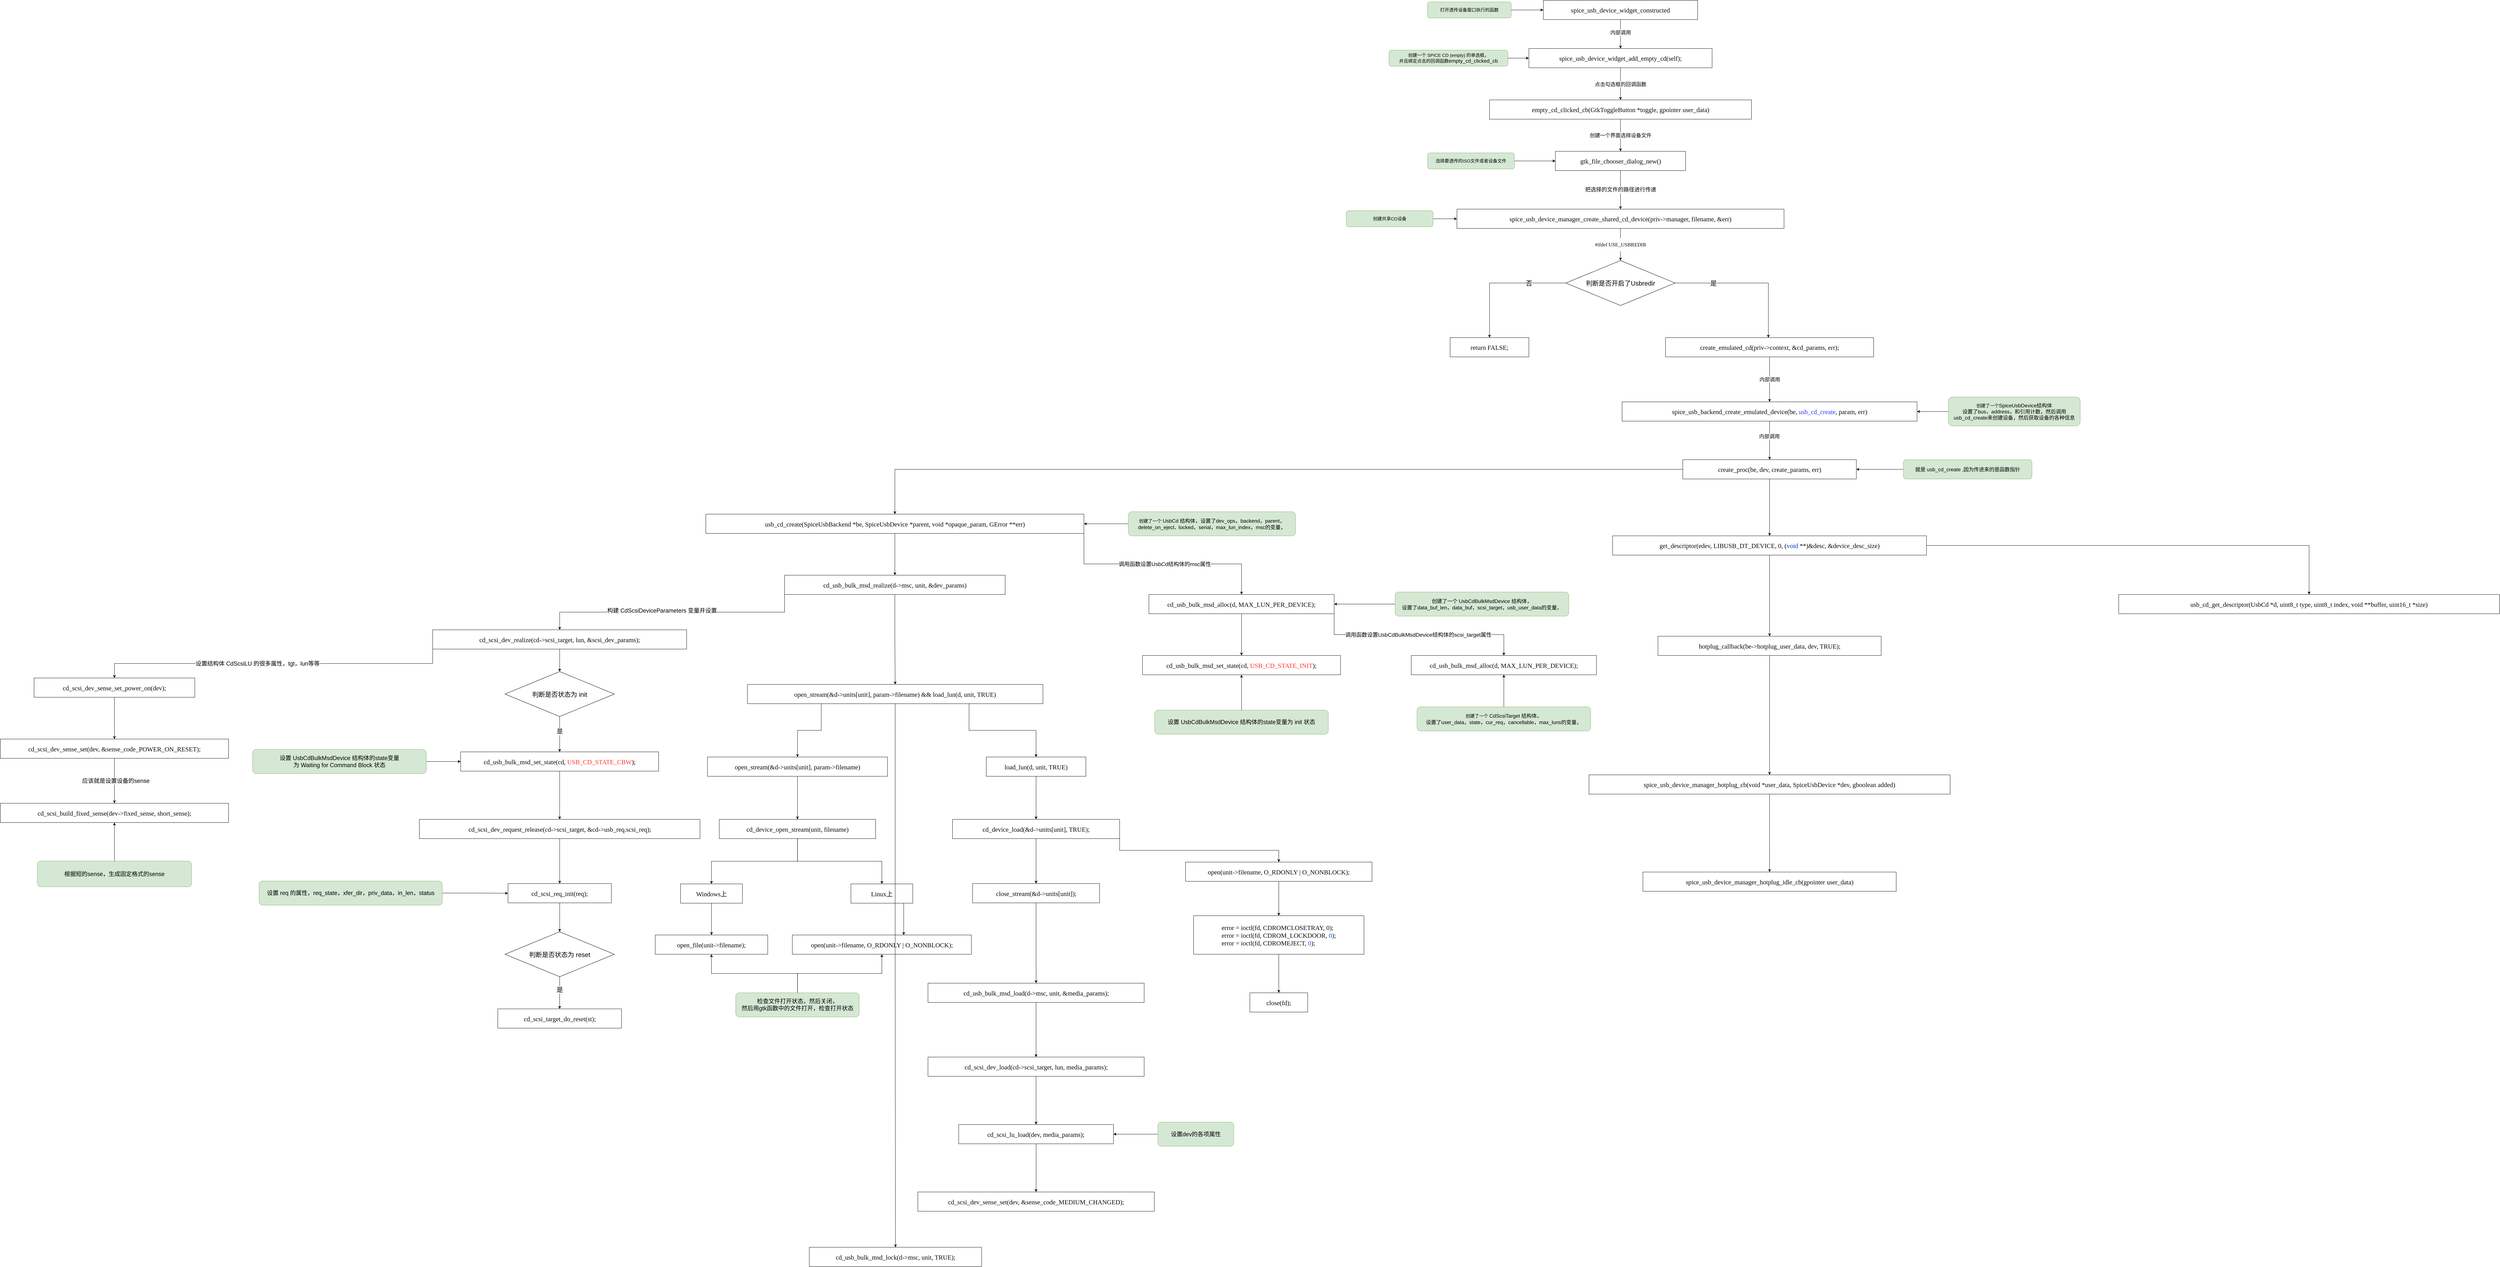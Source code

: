 <mxfile version="21.3.2" type="github">
  <diagram name="第 1 页" id="EY6AYwfko7_sltbW0h-Z">
    <mxGraphModel dx="10698" dy="2832" grid="1" gridSize="10" guides="1" tooltips="1" connect="1" arrows="1" fold="1" page="1" pageScale="1" pageWidth="827" pageHeight="1169" math="0" shadow="0">
      <root>
        <mxCell id="0" />
        <mxCell id="1" parent="0" />
        <mxCell id="2CJtTAYrKENx-c4gSzAz-6" style="edgeStyle=orthogonalEdgeStyle;rounded=0;orthogonalLoop=1;jettySize=auto;html=1;" parent="1" source="2CJtTAYrKENx-c4gSzAz-1" target="2CJtTAYrKENx-c4gSzAz-5" edge="1">
          <mxGeometry relative="1" as="geometry" />
        </mxCell>
        <mxCell id="2CJtTAYrKENx-c4gSzAz-7" value="&lt;font style=&quot;font-size: 16px;&quot;&gt;内部调用&lt;/font&gt;" style="edgeLabel;html=1;align=center;verticalAlign=middle;resizable=0;points=[];" parent="2CJtTAYrKENx-c4gSzAz-6" vertex="1" connectable="0">
          <mxGeometry x="-0.267" y="1" relative="1" as="geometry">
            <mxPoint x="-1" y="7" as="offset" />
          </mxGeometry>
        </mxCell>
        <mxCell id="2CJtTAYrKENx-c4gSzAz-1" value="&lt;pre style=&quot;background-color: rgb(255, 255, 255); color: rgb(8, 8, 8);&quot;&gt;&lt;font face=&quot;Lucida Console&quot; style=&quot;font-size: 20px;&quot;&gt;spice_usb_device_widget_constructed&lt;/font&gt;&lt;/pre&gt;" style="rounded=0;whiteSpace=wrap;html=1;" parent="1" vertex="1">
          <mxGeometry x="200" y="150" width="480" height="60" as="geometry" />
        </mxCell>
        <mxCell id="2CJtTAYrKENx-c4gSzAz-4" style="edgeStyle=orthogonalEdgeStyle;rounded=0;orthogonalLoop=1;jettySize=auto;html=1;" parent="1" source="2CJtTAYrKENx-c4gSzAz-3" target="2CJtTAYrKENx-c4gSzAz-1" edge="1">
          <mxGeometry relative="1" as="geometry" />
        </mxCell>
        <mxCell id="2CJtTAYrKENx-c4gSzAz-3" value="&lt;font style=&quot;font-size: 14px;&quot;&gt;打开透传设备窗口执行的函数&lt;/font&gt;" style="rounded=1;whiteSpace=wrap;html=1;fillColor=#d5e8d4;strokeColor=#82b366;" parent="1" vertex="1">
          <mxGeometry x="-160" y="155" width="260" height="50" as="geometry" />
        </mxCell>
        <mxCell id="2CJtTAYrKENx-c4gSzAz-11" style="edgeStyle=orthogonalEdgeStyle;rounded=0;orthogonalLoop=1;jettySize=auto;html=1;" parent="1" source="2CJtTAYrKENx-c4gSzAz-5" target="2CJtTAYrKENx-c4gSzAz-10" edge="1">
          <mxGeometry relative="1" as="geometry" />
        </mxCell>
        <mxCell id="2CJtTAYrKENx-c4gSzAz-12" value="&lt;font style=&quot;font-size: 16px;&quot;&gt;点击勾选框的回调函数&lt;/font&gt;" style="edgeLabel;html=1;align=center;verticalAlign=middle;resizable=0;points=[];" parent="2CJtTAYrKENx-c4gSzAz-11" vertex="1" connectable="0">
          <mxGeometry x="0.267" y="2" relative="1" as="geometry">
            <mxPoint x="-2" y="-13" as="offset" />
          </mxGeometry>
        </mxCell>
        <mxCell id="2CJtTAYrKENx-c4gSzAz-5" value="&lt;pre style=&quot;background-color: rgb(255, 255, 255);&quot;&gt;&lt;font style=&quot;font-size: 20px;&quot; face=&quot;Lucida Console&quot; color=&quot;#080808&quot;&gt;spice_usb_device_widget_add_empty_cd(self);&lt;/font&gt;&lt;font color=&quot;#080808&quot;&gt;&lt;br&gt;&lt;/font&gt;&lt;/pre&gt;" style="rounded=0;whiteSpace=wrap;html=1;" parent="1" vertex="1">
          <mxGeometry x="155" y="300" width="570" height="60" as="geometry" />
        </mxCell>
        <mxCell id="2CJtTAYrKENx-c4gSzAz-9" style="edgeStyle=orthogonalEdgeStyle;rounded=0;orthogonalLoop=1;jettySize=auto;html=1;" parent="1" source="2CJtTAYrKENx-c4gSzAz-8" target="2CJtTAYrKENx-c4gSzAz-5" edge="1">
          <mxGeometry relative="1" as="geometry" />
        </mxCell>
        <mxCell id="2CJtTAYrKENx-c4gSzAz-8" value="&lt;div style=&quot;&quot;&gt;&lt;span style=&quot;font-size: 14px; background-color: initial;&quot;&gt;创建一个 SPICE CD (empty) 的&lt;/span&gt;&lt;span style=&quot;font-size: 14px; background-color: initial;&quot;&gt;单选框，&lt;/span&gt;&lt;/div&gt;&lt;font style=&quot;font-size: 14px;&quot;&gt;&lt;div style=&quot;&quot;&gt;&lt;font style=&quot;background-color: initial;&quot;&gt;并且绑定点击的回调函数&lt;/font&gt;&lt;font style=&quot;background-color: initial; font-size: 16px;&quot;&gt;empty_cd_clicked_cb&lt;/font&gt;&lt;/div&gt;&lt;/font&gt;" style="rounded=1;whiteSpace=wrap;html=1;fillColor=#d5e8d4;strokeColor=#82b366;align=center;" parent="1" vertex="1">
          <mxGeometry x="-280" y="305" width="370" height="50" as="geometry" />
        </mxCell>
        <mxCell id="2CJtTAYrKENx-c4gSzAz-14" style="edgeStyle=orthogonalEdgeStyle;rounded=0;orthogonalLoop=1;jettySize=auto;html=1;" parent="1" source="2CJtTAYrKENx-c4gSzAz-10" target="2CJtTAYrKENx-c4gSzAz-13" edge="1">
          <mxGeometry relative="1" as="geometry" />
        </mxCell>
        <mxCell id="2CJtTAYrKENx-c4gSzAz-15" value="&lt;font style=&quot;font-size: 16px;&quot;&gt;创建一个界面选择设备文件&lt;/font&gt;" style="edgeLabel;html=1;align=center;verticalAlign=middle;resizable=0;points=[];" parent="2CJtTAYrKENx-c4gSzAz-14" vertex="1" connectable="0">
          <mxGeometry x="0.2" y="-3" relative="1" as="geometry">
            <mxPoint x="3" y="-10" as="offset" />
          </mxGeometry>
        </mxCell>
        <mxCell id="2CJtTAYrKENx-c4gSzAz-10" value="&lt;pre style=&quot;background-color: rgb(255, 255, 255); font-size: 20px;&quot;&gt;&lt;pre style=&quot;color: rgb(8, 8, 8);&quot;&gt;&lt;font face=&quot;Lucida Console&quot;&gt;empty_cd_clicked_cb(GtkToggleButton *toggle, gpointer user_data)&lt;/font&gt;&lt;/pre&gt;&lt;/pre&gt;" style="rounded=0;whiteSpace=wrap;html=1;" parent="1" vertex="1">
          <mxGeometry x="32.5" y="460" width="815" height="60" as="geometry" />
        </mxCell>
        <mxCell id="2CJtTAYrKENx-c4gSzAz-19" style="edgeStyle=orthogonalEdgeStyle;rounded=0;orthogonalLoop=1;jettySize=auto;html=1;" parent="1" source="2CJtTAYrKENx-c4gSzAz-13" target="2CJtTAYrKENx-c4gSzAz-18" edge="1">
          <mxGeometry relative="1" as="geometry" />
        </mxCell>
        <mxCell id="2CJtTAYrKENx-c4gSzAz-20" value="&lt;font style=&quot;font-size: 17px;&quot;&gt;把选择的文件的路径进行传递&lt;/font&gt;" style="edgeLabel;html=1;align=center;verticalAlign=middle;resizable=0;points=[];" parent="2CJtTAYrKENx-c4gSzAz-19" vertex="1" connectable="0">
          <mxGeometry x="0.234" y="-3" relative="1" as="geometry">
            <mxPoint x="3" y="-14" as="offset" />
          </mxGeometry>
        </mxCell>
        <mxCell id="2CJtTAYrKENx-c4gSzAz-13" value="&lt;pre style=&quot;background-color: rgb(255, 255, 255);&quot;&gt;&lt;font color=&quot;#080808&quot;&gt;&lt;font style=&quot;font-size: 20px;&quot; face=&quot;Lucida Console&quot;&gt;gtk_file_chooser_dialog_new()&lt;/font&gt;&lt;br&gt;&lt;/font&gt;&lt;/pre&gt;" style="rounded=0;whiteSpace=wrap;html=1;" parent="1" vertex="1">
          <mxGeometry x="237.5" y="620" width="405" height="60" as="geometry" />
        </mxCell>
        <mxCell id="2CJtTAYrKENx-c4gSzAz-17" style="edgeStyle=orthogonalEdgeStyle;rounded=0;orthogonalLoop=1;jettySize=auto;html=1;" parent="1" source="2CJtTAYrKENx-c4gSzAz-16" target="2CJtTAYrKENx-c4gSzAz-13" edge="1">
          <mxGeometry relative="1" as="geometry" />
        </mxCell>
        <mxCell id="2CJtTAYrKENx-c4gSzAz-16" value="&lt;div style=&quot;&quot;&gt;&lt;span style=&quot;font-size: 14px;&quot;&gt;选择要透传的ISO文件或者设备文件&lt;/span&gt;&lt;/div&gt;" style="rounded=1;whiteSpace=wrap;html=1;fillColor=#d5e8d4;strokeColor=#82b366;align=center;" parent="1" vertex="1">
          <mxGeometry x="-160" y="625" width="270" height="50" as="geometry" />
        </mxCell>
        <mxCell id="2CJtTAYrKENx-c4gSzAz-22" style="edgeStyle=orthogonalEdgeStyle;rounded=0;orthogonalLoop=1;jettySize=auto;html=1;" parent="1" source="2CJtTAYrKENx-c4gSzAz-18" target="2CJtTAYrKENx-c4gSzAz-21" edge="1">
          <mxGeometry relative="1" as="geometry" />
        </mxCell>
        <mxCell id="2CJtTAYrKENx-c4gSzAz-23" value="&lt;pre style=&quot;color: rgb(8, 8, 8);&quot;&gt;&lt;font style=&quot;font-size: 16px;&quot; face=&quot;Lucida Console&quot;&gt;#ifdef USE_USBREDIR&lt;/font&gt;&lt;/pre&gt;" style="edgeLabel;html=1;align=center;verticalAlign=middle;resizable=0;points=[];" parent="2CJtTAYrKENx-c4gSzAz-22" vertex="1" connectable="0">
          <mxGeometry x="0.301" y="-1" relative="1" as="geometry">
            <mxPoint x="1" y="-15" as="offset" />
          </mxGeometry>
        </mxCell>
        <mxCell id="2CJtTAYrKENx-c4gSzAz-18" value="&lt;pre style=&quot;background-color: rgb(255, 255, 255);&quot;&gt;&lt;pre style=&quot;color: rgb(8, 8, 8);&quot;&gt;&lt;font face=&quot;Lucida Console&quot; style=&quot;font-size: 20px;&quot;&gt;spice_usb_device_manager_create_shared_cd_device(priv-&amp;gt;manager, filename, &amp;amp;err)&lt;/font&gt;&lt;/pre&gt;&lt;/pre&gt;" style="rounded=0;whiteSpace=wrap;html=1;" parent="1" vertex="1">
          <mxGeometry x="-68.75" y="800" width="1017.5" height="60" as="geometry" />
        </mxCell>
        <mxCell id="2CJtTAYrKENx-c4gSzAz-28" style="edgeStyle=orthogonalEdgeStyle;rounded=0;orthogonalLoop=1;jettySize=auto;html=1;" parent="1" source="2CJtTAYrKENx-c4gSzAz-21" target="2CJtTAYrKENx-c4gSzAz-25" edge="1">
          <mxGeometry relative="1" as="geometry">
            <Array as="points">
              <mxPoint x="900" y="1030" />
            </Array>
          </mxGeometry>
        </mxCell>
        <mxCell id="2CJtTAYrKENx-c4gSzAz-31" value="是" style="edgeLabel;html=1;align=center;verticalAlign=middle;resizable=0;points=[];fontSize=20;" parent="2CJtTAYrKENx-c4gSzAz-28" vertex="1" connectable="0">
          <mxGeometry x="-0.525" y="2" relative="1" as="geometry">
            <mxPoint x="9" y="2" as="offset" />
          </mxGeometry>
        </mxCell>
        <mxCell id="2CJtTAYrKENx-c4gSzAz-29" style="edgeStyle=orthogonalEdgeStyle;rounded=0;orthogonalLoop=1;jettySize=auto;html=1;entryX=0.5;entryY=0;entryDx=0;entryDy=0;exitX=0;exitY=0.5;exitDx=0;exitDy=0;" parent="1" source="2CJtTAYrKENx-c4gSzAz-21" target="2CJtTAYrKENx-c4gSzAz-24" edge="1">
          <mxGeometry relative="1" as="geometry" />
        </mxCell>
        <mxCell id="2CJtTAYrKENx-c4gSzAz-30" value="&lt;font style=&quot;font-size: 20px;&quot;&gt;否&lt;/font&gt;" style="edgeLabel;html=1;align=center;verticalAlign=middle;resizable=0;points=[];fontSize=20;" parent="2CJtTAYrKENx-c4gSzAz-29" vertex="1" connectable="0">
          <mxGeometry x="-0.284" relative="1" as="geometry">
            <mxPoint x="31" as="offset" />
          </mxGeometry>
        </mxCell>
        <mxCell id="2CJtTAYrKENx-c4gSzAz-21" value="&lt;font style=&quot;font-size: 20px;&quot;&gt;判断是否开启了Usbredir&lt;/font&gt;" style="rhombus;whiteSpace=wrap;html=1;" parent="1" vertex="1">
          <mxGeometry x="270" y="960" width="340" height="140" as="geometry" />
        </mxCell>
        <mxCell id="2CJtTAYrKENx-c4gSzAz-24" value="&lt;pre style=&quot;background-color: rgb(255, 255, 255);&quot;&gt;&lt;pre style=&quot;color: rgb(8, 8, 8); font-size: 20px;&quot;&gt;&lt;font style=&quot;font-size: 20px;&quot; face=&quot;Lucida Console&quot;&gt;return FALSE;&lt;/font&gt;&lt;/pre&gt;&lt;/pre&gt;" style="rounded=0;whiteSpace=wrap;html=1;" parent="1" vertex="1">
          <mxGeometry x="-90" y="1200" width="245" height="60" as="geometry" />
        </mxCell>
        <mxCell id="2CJtTAYrKENx-c4gSzAz-35" style="edgeStyle=orthogonalEdgeStyle;rounded=0;orthogonalLoop=1;jettySize=auto;html=1;" parent="1" source="2CJtTAYrKENx-c4gSzAz-25" target="2CJtTAYrKENx-c4gSzAz-34" edge="1">
          <mxGeometry relative="1" as="geometry" />
        </mxCell>
        <mxCell id="2CJtTAYrKENx-c4gSzAz-36" value="&lt;font style=&quot;font-size: 16px;&quot;&gt;内部调用&lt;/font&gt;" style="edgeLabel;html=1;align=center;verticalAlign=middle;resizable=0;points=[];" parent="2CJtTAYrKENx-c4gSzAz-35" vertex="1" connectable="0">
          <mxGeometry x="0.143" y="-2" relative="1" as="geometry">
            <mxPoint x="2" y="-10" as="offset" />
          </mxGeometry>
        </mxCell>
        <mxCell id="2CJtTAYrKENx-c4gSzAz-25" value="&lt;pre style=&quot;background-color: rgb(255, 255, 255);&quot;&gt;&lt;pre style=&quot;color: rgb(8, 8, 8);&quot;&gt;&lt;font face=&quot;Lucida Console&quot; style=&quot;font-size: 20px;&quot;&gt;create_emulated_cd(priv-&amp;gt;context, &amp;amp;cd_params, err);&lt;/font&gt;&lt;/pre&gt;&lt;/pre&gt;" style="rounded=0;whiteSpace=wrap;html=1;" parent="1" vertex="1">
          <mxGeometry x="580" y="1200" width="647.5" height="60" as="geometry" />
        </mxCell>
        <mxCell id="2CJtTAYrKENx-c4gSzAz-33" style="edgeStyle=orthogonalEdgeStyle;rounded=0;orthogonalLoop=1;jettySize=auto;html=1;" parent="1" source="2CJtTAYrKENx-c4gSzAz-32" target="2CJtTAYrKENx-c4gSzAz-18" edge="1">
          <mxGeometry relative="1" as="geometry" />
        </mxCell>
        <mxCell id="2CJtTAYrKENx-c4gSzAz-32" value="&lt;div style=&quot;&quot;&gt;&lt;span style=&quot;font-size: 14px;&quot;&gt;创建共享CD设备&lt;/span&gt;&lt;/div&gt;" style="rounded=1;whiteSpace=wrap;html=1;fillColor=#d5e8d4;strokeColor=#82b366;align=center;" parent="1" vertex="1">
          <mxGeometry x="-413" y="805" width="270" height="50" as="geometry" />
        </mxCell>
        <mxCell id="2CJtTAYrKENx-c4gSzAz-43" style="edgeStyle=orthogonalEdgeStyle;rounded=0;orthogonalLoop=1;jettySize=auto;html=1;" parent="1" source="2CJtTAYrKENx-c4gSzAz-34" target="2CJtTAYrKENx-c4gSzAz-39" edge="1">
          <mxGeometry relative="1" as="geometry" />
        </mxCell>
        <mxCell id="2CJtTAYrKENx-c4gSzAz-34" value="&lt;pre style=&quot;background-color: rgb(255, 255, 255);&quot;&gt;&lt;pre style=&quot;&quot;&gt;&lt;pre style=&quot;&quot;&gt;&lt;font style=&quot;font-size: 20px;&quot; face=&quot;Lucida Console&quot;&gt;&lt;font color=&quot;#080808&quot;&gt;spice_usb_backend_create_emulated_device(be, &lt;/font&gt;&lt;font color=&quot;#3333ff&quot;&gt;usb_cd_create&lt;/font&gt;&lt;font color=&quot;#080808&quot;&gt;, param, err)&lt;/font&gt;&lt;/font&gt;&lt;/pre&gt;&lt;/pre&gt;&lt;/pre&gt;" style="rounded=0;whiteSpace=wrap;html=1;" parent="1" vertex="1">
          <mxGeometry x="445" y="1400" width="917.5" height="60" as="geometry" />
        </mxCell>
        <mxCell id="2CJtTAYrKENx-c4gSzAz-38" style="edgeStyle=orthogonalEdgeStyle;rounded=0;orthogonalLoop=1;jettySize=auto;html=1;" parent="1" source="2CJtTAYrKENx-c4gSzAz-37" target="2CJtTAYrKENx-c4gSzAz-34" edge="1">
          <mxGeometry relative="1" as="geometry" />
        </mxCell>
        <mxCell id="2CJtTAYrKENx-c4gSzAz-37" value="&lt;div style=&quot;&quot;&gt;&lt;span style=&quot;font-size: 14px;&quot;&gt;创建了一个&lt;/span&gt;&lt;font style=&quot;font-size: 16px;&quot;&gt;SpiceUsbDevice结构体&lt;br&gt;设置了bus，address，和引用计数，然后调用&lt;br&gt;usb_cd_create来创建设备，然后获取设备的各种信息&lt;/font&gt;&lt;/div&gt;" style="rounded=1;whiteSpace=wrap;html=1;fillColor=#d5e8d4;strokeColor=#82b366;align=center;" parent="1" vertex="1">
          <mxGeometry x="1460" y="1385" width="410" height="90" as="geometry" />
        </mxCell>
        <mxCell id="IEMR0kMaVbe7xvYNcToG-25" style="edgeStyle=orthogonalEdgeStyle;rounded=0;orthogonalLoop=1;jettySize=auto;html=1;entryX=0.5;entryY=0;entryDx=0;entryDy=0;" edge="1" parent="1" source="2CJtTAYrKENx-c4gSzAz-39" target="2CJtTAYrKENx-c4gSzAz-45">
          <mxGeometry relative="1" as="geometry" />
        </mxCell>
        <mxCell id="IEMR0kMaVbe7xvYNcToG-27" style="edgeStyle=orthogonalEdgeStyle;rounded=0;orthogonalLoop=1;jettySize=auto;html=1;" edge="1" parent="1" source="2CJtTAYrKENx-c4gSzAz-39" target="IEMR0kMaVbe7xvYNcToG-26">
          <mxGeometry relative="1" as="geometry" />
        </mxCell>
        <mxCell id="2CJtTAYrKENx-c4gSzAz-39" value="&lt;pre style=&quot;background-color: rgb(255, 255, 255);&quot;&gt;&lt;pre style=&quot;color: rgb(8, 8, 8);&quot;&gt;&lt;pre style=&quot;&quot;&gt;&lt;font face=&quot;Lucida Console&quot; style=&quot;font-size: 20px;&quot;&gt;create_proc(be, dev, create_params, err)&lt;/font&gt;&lt;/pre&gt;&lt;/pre&gt;&lt;/pre&gt;" style="rounded=0;whiteSpace=wrap;html=1;" parent="1" vertex="1">
          <mxGeometry x="633.75" y="1580" width="540" height="60" as="geometry" />
        </mxCell>
        <mxCell id="2CJtTAYrKENx-c4gSzAz-42" style="edgeStyle=orthogonalEdgeStyle;rounded=0;orthogonalLoop=1;jettySize=auto;html=1;" parent="1" source="2CJtTAYrKENx-c4gSzAz-41" target="2CJtTAYrKENx-c4gSzAz-39" edge="1">
          <mxGeometry relative="1" as="geometry" />
        </mxCell>
        <mxCell id="2CJtTAYrKENx-c4gSzAz-41" value="&lt;div style=&quot;&quot;&gt;&lt;font style=&quot;font-size: 16px;&quot;&gt;就是 usb_cd_create ,因为传进来的是函数指针&lt;/font&gt;&lt;/div&gt;" style="rounded=1;whiteSpace=wrap;html=1;fillColor=#d5e8d4;strokeColor=#82b366;align=center;" parent="1" vertex="1">
          <mxGeometry x="1320" y="1580" width="400" height="60" as="geometry" />
        </mxCell>
        <mxCell id="2CJtTAYrKENx-c4gSzAz-44" value="&lt;font style=&quot;font-size: 16px;&quot;&gt;内部调用&lt;/font&gt;" style="edgeLabel;html=1;align=center;verticalAlign=middle;resizable=0;points=[];" parent="1" vertex="1" connectable="0">
          <mxGeometry x="913.75" y="1360" as="geometry">
            <mxPoint x="-11" y="147" as="offset" />
          </mxGeometry>
        </mxCell>
        <mxCell id="2CJtTAYrKENx-c4gSzAz-55" style="edgeStyle=orthogonalEdgeStyle;rounded=0;orthogonalLoop=1;jettySize=auto;html=1;exitX=1;exitY=1;exitDx=0;exitDy=0;" parent="1" source="2CJtTAYrKENx-c4gSzAz-45" target="2CJtTAYrKENx-c4gSzAz-49" edge="1">
          <mxGeometry relative="1" as="geometry" />
        </mxCell>
        <mxCell id="2CJtTAYrKENx-c4gSzAz-56" value="&lt;font style=&quot;font-size: 17px;&quot;&gt;调用函数设置UsbCd结构体的msc属性&lt;/font&gt;" style="edgeLabel;html=1;align=center;verticalAlign=middle;resizable=0;points=[];" parent="2CJtTAYrKENx-c4gSzAz-55" vertex="1" connectable="0">
          <mxGeometry x="0.169" y="-1" relative="1" as="geometry">
            <mxPoint x="-52" as="offset" />
          </mxGeometry>
        </mxCell>
        <mxCell id="2CJtTAYrKENx-c4gSzAz-69" style="edgeStyle=orthogonalEdgeStyle;rounded=0;orthogonalLoop=1;jettySize=auto;html=1;" parent="1" source="2CJtTAYrKENx-c4gSzAz-45" target="2CJtTAYrKENx-c4gSzAz-68" edge="1">
          <mxGeometry relative="1" as="geometry" />
        </mxCell>
        <mxCell id="2CJtTAYrKENx-c4gSzAz-45" value="&lt;pre style=&quot;background-color: rgb(255, 255, 255);&quot;&gt;&lt;pre style=&quot;color: rgb(8, 8, 8);&quot;&gt;&lt;pre style=&quot;font-size: 20px;&quot;&gt;&lt;pre style=&quot;&quot;&gt;&lt;font face=&quot;Lucida Console&quot;&gt;usb_cd_create(SpiceUsbBackend *be, SpiceUsbDevice *parent, void *opaque_param, GError **err)&lt;/font&gt;&lt;/pre&gt;&lt;/pre&gt;&lt;/pre&gt;&lt;/pre&gt;" style="rounded=0;whiteSpace=wrap;html=1;" parent="1" vertex="1">
          <mxGeometry x="-2405.37" y="1749.5" width="1176.25" height="60" as="geometry" />
        </mxCell>
        <mxCell id="2CJtTAYrKENx-c4gSzAz-53" style="edgeStyle=orthogonalEdgeStyle;rounded=0;orthogonalLoop=1;jettySize=auto;html=1;" parent="1" source="2CJtTAYrKENx-c4gSzAz-47" target="2CJtTAYrKENx-c4gSzAz-45" edge="1">
          <mxGeometry relative="1" as="geometry" />
        </mxCell>
        <mxCell id="2CJtTAYrKENx-c4gSzAz-47" value="&lt;div style=&quot;&quot;&gt;&lt;span style=&quot;font-size: 14px;&quot;&gt;创建了一个&amp;nbsp;&lt;/span&gt;&lt;font style=&quot;font-size: 16px;&quot;&gt;UsbCd&amp;nbsp;&lt;span style=&quot;background-color: initial;&quot;&gt;结构体，&lt;/span&gt;设置了dev_ops，&lt;/font&gt;&lt;font style=&quot;font-size: 16px;&quot;&gt;backend，&lt;/font&gt;&lt;font style=&quot;font-size: 16px;&quot;&gt;parent，&lt;br&gt;&lt;/font&gt;&lt;font style=&quot;font-size: 16px;&quot;&gt;delete_on_eject&lt;/font&gt;&lt;span style=&quot;font-size: 13px;&quot;&gt;，&lt;/span&gt;&lt;font style=&quot;font-size: 16px;&quot;&gt;locked，serial，max_lun_index，msc的变量，&lt;/font&gt;&lt;br&gt;&lt;/div&gt;" style="rounded=1;whiteSpace=wrap;html=1;fillColor=#d5e8d4;strokeColor=#82b366;align=center;" parent="1" vertex="1">
          <mxGeometry x="-1091" y="1742" width="520" height="75" as="geometry" />
        </mxCell>
        <mxCell id="2CJtTAYrKENx-c4gSzAz-60" style="edgeStyle=orthogonalEdgeStyle;rounded=0;orthogonalLoop=1;jettySize=auto;html=1;exitX=1;exitY=1;exitDx=0;exitDy=0;" parent="1" source="2CJtTAYrKENx-c4gSzAz-49" target="2CJtTAYrKENx-c4gSzAz-59" edge="1">
          <mxGeometry relative="1" as="geometry" />
        </mxCell>
        <mxCell id="2CJtTAYrKENx-c4gSzAz-61" value="&lt;font style=&quot;font-size: 17px;&quot;&gt;调用函数设置UsbCdBulkMsdDevice结构体的scsi_target属性&lt;/font&gt;" style="edgeLabel;html=1;align=center;verticalAlign=middle;resizable=0;points=[];" parent="2CJtTAYrKENx-c4gSzAz-60" vertex="1" connectable="0">
          <mxGeometry x="-0.245" y="-1" relative="1" as="geometry">
            <mxPoint x="78" as="offset" />
          </mxGeometry>
        </mxCell>
        <mxCell id="2CJtTAYrKENx-c4gSzAz-65" style="edgeStyle=orthogonalEdgeStyle;rounded=0;orthogonalLoop=1;jettySize=auto;html=1;" parent="1" source="2CJtTAYrKENx-c4gSzAz-49" target="2CJtTAYrKENx-c4gSzAz-64" edge="1">
          <mxGeometry relative="1" as="geometry" />
        </mxCell>
        <mxCell id="2CJtTAYrKENx-c4gSzAz-49" value="&lt;pre style=&quot;background-color: rgb(255, 255, 255);&quot;&gt;&lt;pre style=&quot;color: rgb(8, 8, 8);&quot;&gt;&lt;pre style=&quot;&quot;&gt;&lt;pre style=&quot;&quot;&gt;&lt;font style=&quot;font-size: 20px;&quot; face=&quot;Lucida Console&quot;&gt;cd_usb_bulk_msd_alloc(d, MAX_LUN_PER_DEVICE);&lt;/font&gt;&lt;/pre&gt;&lt;/pre&gt;&lt;/pre&gt;&lt;/pre&gt;" style="rounded=0;whiteSpace=wrap;html=1;" parent="1" vertex="1">
          <mxGeometry x="-1027" y="1999.5" width="576.25" height="60" as="geometry" />
        </mxCell>
        <mxCell id="2CJtTAYrKENx-c4gSzAz-58" style="edgeStyle=orthogonalEdgeStyle;rounded=0;orthogonalLoop=1;jettySize=auto;html=1;" parent="1" source="2CJtTAYrKENx-c4gSzAz-57" target="2CJtTAYrKENx-c4gSzAz-49" edge="1">
          <mxGeometry relative="1" as="geometry" />
        </mxCell>
        <mxCell id="2CJtTAYrKENx-c4gSzAz-57" value="&lt;div style=&quot;font-size: 16px;&quot;&gt;&lt;span style=&quot;&quot;&gt;创建了一个&amp;nbsp;&lt;/span&gt;&lt;font style=&quot;font-size: 16px;&quot;&gt;UsbCdBulkMsdDevice&amp;nbsp;&lt;font style=&quot;background-color: initial; font-size: 16px;&quot;&gt;&lt;span style=&quot;background-color: initial;&quot;&gt;结构体，&lt;br&gt;&lt;/span&gt;设置了&lt;/font&gt;&lt;/font&gt;&lt;font style=&quot;font-size: 16px;&quot;&gt;data_buf_len，data_buf，scsi_target，&lt;/font&gt;&lt;font style=&quot;font-size: 16px;&quot;&gt;usb_user_data&lt;/font&gt;&lt;span style=&quot;background-color: initial;&quot;&gt;的变量，&lt;/span&gt;&lt;/div&gt;" style="rounded=1;whiteSpace=wrap;html=1;fillColor=#d5e8d4;strokeColor=#82b366;align=center;" parent="1" vertex="1">
          <mxGeometry x="-261" y="1992" width="540" height="75" as="geometry" />
        </mxCell>
        <mxCell id="2CJtTAYrKENx-c4gSzAz-59" value="&lt;pre style=&quot;background-color: rgb(255, 255, 255);&quot;&gt;&lt;pre style=&quot;color: rgb(8, 8, 8);&quot;&gt;&lt;pre style=&quot;&quot;&gt;&lt;pre style=&quot;&quot;&gt;&lt;font style=&quot;font-size: 20px;&quot; face=&quot;Lucida Console&quot;&gt;cd_usb_bulk_msd_alloc(d, MAX_LUN_PER_DEVICE);&lt;/font&gt;&lt;/pre&gt;&lt;/pre&gt;&lt;/pre&gt;&lt;/pre&gt;" style="rounded=0;whiteSpace=wrap;html=1;" parent="1" vertex="1">
          <mxGeometry x="-211" y="2189.5" width="576.25" height="60" as="geometry" />
        </mxCell>
        <mxCell id="2CJtTAYrKENx-c4gSzAz-63" style="edgeStyle=orthogonalEdgeStyle;rounded=0;orthogonalLoop=1;jettySize=auto;html=1;" parent="1" source="2CJtTAYrKENx-c4gSzAz-62" target="2CJtTAYrKENx-c4gSzAz-59" edge="1">
          <mxGeometry relative="1" as="geometry" />
        </mxCell>
        <mxCell id="2CJtTAYrKENx-c4gSzAz-62" value="&lt;div style=&quot;font-size: 16px;&quot;&gt;&lt;span style=&quot;font-size: 14px;&quot;&gt;创建了一个&amp;nbsp;&lt;/span&gt;&lt;font style=&quot;font-size: 16px;&quot;&gt;&lt;font style=&quot;background-color: initial;&quot;&gt;CdScsiTarget&amp;nbsp;&lt;span style=&quot;background-color: initial;&quot;&gt;结构体，&lt;/span&gt;&lt;br&gt;设置了&lt;/font&gt;&lt;/font&gt;user_data，state，cur_req，cancellable，max_luns&lt;span style=&quot;background-color: initial; font-size: 16px;&quot;&gt;的变量，&lt;/span&gt;&lt;/div&gt;" style="rounded=1;whiteSpace=wrap;html=1;fillColor=#d5e8d4;strokeColor=#82b366;align=center;" parent="1" vertex="1">
          <mxGeometry x="-192.87" y="2349.5" width="540" height="75" as="geometry" />
        </mxCell>
        <mxCell id="2CJtTAYrKENx-c4gSzAz-64" value="&lt;pre style=&quot;background-color: rgb(255, 255, 255);&quot;&gt;&lt;pre style=&quot;&quot;&gt;&lt;pre style=&quot;&quot;&gt;&lt;pre style=&quot;&quot;&gt;&lt;pre style=&quot;&quot;&gt;&lt;font face=&quot;Lucida Console&quot; style=&quot;font-size: 20px;&quot;&gt;&lt;font color=&quot;#080808&quot;&gt;cd_usb_bulk_msd_set_state(cd, &lt;/font&gt;&lt;font color=&quot;#ff3333&quot;&gt;USB_CD_STATE_INIT&lt;/font&gt;&lt;font color=&quot;#080808&quot;&gt;);&lt;/font&gt;&lt;/font&gt;&lt;/pre&gt;&lt;/pre&gt;&lt;/pre&gt;&lt;/pre&gt;&lt;/pre&gt;" style="rounded=0;whiteSpace=wrap;html=1;" parent="1" vertex="1">
          <mxGeometry x="-1046.88" y="2189.5" width="616" height="60" as="geometry" />
        </mxCell>
        <mxCell id="2CJtTAYrKENx-c4gSzAz-67" style="edgeStyle=orthogonalEdgeStyle;rounded=0;orthogonalLoop=1;jettySize=auto;html=1;" parent="1" source="2CJtTAYrKENx-c4gSzAz-66" target="2CJtTAYrKENx-c4gSzAz-64" edge="1">
          <mxGeometry relative="1" as="geometry" />
        </mxCell>
        <mxCell id="2CJtTAYrKENx-c4gSzAz-66" value="&lt;div style=&quot;font-size: 16px;&quot;&gt;&lt;/div&gt;&lt;font style=&quot;font-size: 18px;&quot;&gt;设置 UsbCdBulkMsdDevice&amp;nbsp;&lt;span style=&quot;background-color: initial;&quot;&gt;结构体&lt;/span&gt;&lt;span style=&quot;background-color: initial;&quot;&gt;的state变量为 init 状态&lt;/span&gt;&lt;/font&gt;&lt;span style=&quot;background-color: initial; font-size: 16px;&quot;&gt;&lt;br&gt;&lt;/span&gt;" style="rounded=1;whiteSpace=wrap;html=1;fillColor=#d5e8d4;strokeColor=#82b366;align=center;" parent="1" vertex="1">
          <mxGeometry x="-1008.88" y="2359.5" width="540" height="75" as="geometry" />
        </mxCell>
        <mxCell id="2CJtTAYrKENx-c4gSzAz-71" style="edgeStyle=orthogonalEdgeStyle;rounded=0;orthogonalLoop=1;jettySize=auto;html=1;exitX=0;exitY=1;exitDx=0;exitDy=0;" parent="1" source="2CJtTAYrKENx-c4gSzAz-68" target="2CJtTAYrKENx-c4gSzAz-70" edge="1">
          <mxGeometry relative="1" as="geometry" />
        </mxCell>
        <mxCell id="2CJtTAYrKENx-c4gSzAz-72" value="&lt;font style=&quot;font-size: 18px;&quot;&gt;构建 CdScsiDeviceParameters 变量并设置&lt;/font&gt;" style="edgeLabel;html=1;align=center;verticalAlign=middle;resizable=0;points=[];" parent="2CJtTAYrKENx-c4gSzAz-71" vertex="1" connectable="0">
          <mxGeometry x="0.332" y="-4" relative="1" as="geometry">
            <mxPoint x="102" y="-1" as="offset" />
          </mxGeometry>
        </mxCell>
        <mxCell id="2CJtTAYrKENx-c4gSzAz-108" style="edgeStyle=orthogonalEdgeStyle;rounded=0;orthogonalLoop=1;jettySize=auto;html=1;" parent="1" source="2CJtTAYrKENx-c4gSzAz-68" target="2CJtTAYrKENx-c4gSzAz-107" edge="1">
          <mxGeometry relative="1" as="geometry" />
        </mxCell>
        <mxCell id="2CJtTAYrKENx-c4gSzAz-68" value="&lt;pre style=&quot;background-color: rgb(255, 255, 255);&quot;&gt;&lt;pre style=&quot;color: rgb(8, 8, 8);&quot;&gt;&lt;pre style=&quot;&quot;&gt;&lt;font face=&quot;Lucida Console&quot; style=&quot;font-size: 20px;&quot;&gt;cd_usb_bulk_msd_realize(d-&amp;gt;msc, unit, &amp;amp;dev_params)&lt;/font&gt;&lt;/pre&gt;&lt;/pre&gt;&lt;/pre&gt;" style="rounded=0;whiteSpace=wrap;html=1;" parent="1" vertex="1">
          <mxGeometry x="-2160.38" y="1939.5" width="686.25" height="60" as="geometry" />
        </mxCell>
        <mxCell id="2CJtTAYrKENx-c4gSzAz-76" style="edgeStyle=orthogonalEdgeStyle;rounded=0;orthogonalLoop=1;jettySize=auto;html=1;" parent="1" source="2CJtTAYrKENx-c4gSzAz-70" target="2CJtTAYrKENx-c4gSzAz-74" edge="1">
          <mxGeometry relative="1" as="geometry" />
        </mxCell>
        <mxCell id="2CJtTAYrKENx-c4gSzAz-85" style="edgeStyle=orthogonalEdgeStyle;rounded=0;orthogonalLoop=1;jettySize=auto;html=1;exitX=0;exitY=1;exitDx=0;exitDy=0;" parent="1" source="2CJtTAYrKENx-c4gSzAz-70" target="2CJtTAYrKENx-c4gSzAz-84" edge="1">
          <mxGeometry relative="1" as="geometry" />
        </mxCell>
        <mxCell id="2CJtTAYrKENx-c4gSzAz-87" value="&lt;font style=&quot;font-size: 18px;&quot;&gt;&lt;font style=&quot;font-size: 18px;&quot;&gt;设置结构体 CdScsiLU 的很多属性，&lt;/font&gt;tgt，lun等等&lt;/font&gt;" style="edgeLabel;html=1;align=center;verticalAlign=middle;resizable=0;points=[];" parent="2CJtTAYrKENx-c4gSzAz-85" vertex="1" connectable="0">
          <mxGeometry x="0.438" relative="1" as="geometry">
            <mxPoint x="186" as="offset" />
          </mxGeometry>
        </mxCell>
        <mxCell id="2CJtTAYrKENx-c4gSzAz-70" value="&lt;pre style=&quot;background-color: rgb(255, 255, 255);&quot;&gt;&lt;pre style=&quot;color: rgb(8, 8, 8);&quot;&gt;&lt;pre style=&quot;&quot;&gt;&lt;pre style=&quot;&quot;&gt;&lt;font face=&quot;Lucida Console&quot; style=&quot;font-size: 20px;&quot;&gt;cd_scsi_dev_realize(cd-&amp;gt;scsi_target, lun, &amp;amp;scsi_dev_params);&lt;/font&gt;&lt;/pre&gt;&lt;/pre&gt;&lt;/pre&gt;&lt;/pre&gt;" style="rounded=0;whiteSpace=wrap;html=1;" parent="1" vertex="1">
          <mxGeometry x="-3255" y="2109.5" width="790" height="60" as="geometry" />
        </mxCell>
        <mxCell id="2CJtTAYrKENx-c4gSzAz-83" style="edgeStyle=orthogonalEdgeStyle;rounded=0;orthogonalLoop=1;jettySize=auto;html=1;" parent="1" source="2CJtTAYrKENx-c4gSzAz-73" target="2CJtTAYrKENx-c4gSzAz-82" edge="1">
          <mxGeometry relative="1" as="geometry" />
        </mxCell>
        <mxCell id="2CJtTAYrKENx-c4gSzAz-73" value="&lt;pre style=&quot;background-color: rgb(255, 255, 255);&quot;&gt;&lt;pre style=&quot;&quot;&gt;&lt;pre style=&quot;&quot;&gt;&lt;pre style=&quot;font-size: 20px;&quot;&gt;&lt;pre style=&quot;&quot;&gt;&lt;font face=&quot;Lucida Console&quot;&gt;&lt;font style=&quot;font-size: 20px;&quot;&gt;&lt;font style=&quot;font-size: 20px;&quot; color=&quot;#080808&quot;&gt;cd_usb_bulk_msd_set_state(cd, &lt;/font&gt;&lt;/font&gt;&lt;font color=&quot;#ff3333&quot;&gt;USB_CD_STATE_CBW&lt;/font&gt;);&lt;/font&gt;&lt;br&gt;&lt;/pre&gt;&lt;/pre&gt;&lt;/pre&gt;&lt;/pre&gt;&lt;/pre&gt;" style="rounded=0;whiteSpace=wrap;html=1;" parent="1" vertex="1">
          <mxGeometry x="-3168" y="2489.5" width="616" height="60" as="geometry" />
        </mxCell>
        <mxCell id="2CJtTAYrKENx-c4gSzAz-77" style="edgeStyle=orthogonalEdgeStyle;rounded=0;orthogonalLoop=1;jettySize=auto;html=1;" parent="1" source="2CJtTAYrKENx-c4gSzAz-74" target="2CJtTAYrKENx-c4gSzAz-73" edge="1">
          <mxGeometry relative="1" as="geometry" />
        </mxCell>
        <mxCell id="2CJtTAYrKENx-c4gSzAz-79" value="是" style="edgeLabel;html=1;align=center;verticalAlign=middle;resizable=0;points=[];fontSize=19;" parent="2CJtTAYrKENx-c4gSzAz-77" vertex="1" connectable="0">
          <mxGeometry x="-0.291" relative="1" as="geometry">
            <mxPoint y="7" as="offset" />
          </mxGeometry>
        </mxCell>
        <mxCell id="2CJtTAYrKENx-c4gSzAz-74" value="&lt;font style=&quot;font-size: 20px;&quot;&gt;判断是否状态为 init&lt;/font&gt;" style="rhombus;whiteSpace=wrap;html=1;" parent="1" vertex="1">
          <mxGeometry x="-3030" y="2239.5" width="340" height="140" as="geometry" />
        </mxCell>
        <mxCell id="2CJtTAYrKENx-c4gSzAz-81" style="edgeStyle=orthogonalEdgeStyle;rounded=0;orthogonalLoop=1;jettySize=auto;html=1;" parent="1" source="2CJtTAYrKENx-c4gSzAz-80" target="2CJtTAYrKENx-c4gSzAz-73" edge="1">
          <mxGeometry relative="1" as="geometry" />
        </mxCell>
        <mxCell id="2CJtTAYrKENx-c4gSzAz-80" value="&lt;div style=&quot;font-size: 16px;&quot;&gt;&lt;/div&gt;&lt;font style=&quot;font-size: 18px;&quot;&gt;设置 UsbCdBulkMsdDevice&amp;nbsp;&lt;span style=&quot;background-color: initial;&quot;&gt;结构体&lt;/span&gt;&lt;span style=&quot;background-color: initial;&quot;&gt;&lt;span style=&quot;&quot;&gt;的state变量&lt;br&gt;为 Waiting for Command Block&amp;nbsp;状态&lt;/span&gt;&lt;/span&gt;&lt;/font&gt;&lt;span style=&quot;background-color: initial; font-size: 16px;&quot;&gt;&lt;br&gt;&lt;/span&gt;" style="rounded=1;whiteSpace=wrap;html=1;fillColor=#d5e8d4;strokeColor=#82b366;align=center;" parent="1" vertex="1">
          <mxGeometry x="-3815" y="2482" width="540" height="75" as="geometry" />
        </mxCell>
        <mxCell id="2CJtTAYrKENx-c4gSzAz-96" style="edgeStyle=orthogonalEdgeStyle;rounded=0;orthogonalLoop=1;jettySize=auto;html=1;" parent="1" source="2CJtTAYrKENx-c4gSzAz-82" target="2CJtTAYrKENx-c4gSzAz-95" edge="1">
          <mxGeometry relative="1" as="geometry" />
        </mxCell>
        <mxCell id="2CJtTAYrKENx-c4gSzAz-82" value="&lt;pre style=&quot;background-color: rgb(255, 255, 255);&quot;&gt;&lt;pre style=&quot;&quot;&gt;&lt;pre style=&quot;&quot;&gt;&lt;pre style=&quot;&quot;&gt;&lt;pre style=&quot;&quot;&gt;&lt;pre style=&quot;color: rgb(8, 8, 8);&quot;&gt;&lt;font face=&quot;Lucida Console&quot; style=&quot;font-size: 20px;&quot;&gt;cd_scsi_dev_request_release(cd-&amp;gt;scsi_target, &amp;amp;cd-&amp;gt;usb_req.scsi_req);&lt;/font&gt;&lt;/pre&gt;&lt;/pre&gt;&lt;/pre&gt;&lt;/pre&gt;&lt;/pre&gt;&lt;/pre&gt;" style="rounded=0;whiteSpace=wrap;html=1;" parent="1" vertex="1">
          <mxGeometry x="-3296.5" y="2699.5" width="873" height="60" as="geometry" />
        </mxCell>
        <mxCell id="2CJtTAYrKENx-c4gSzAz-89" style="edgeStyle=orthogonalEdgeStyle;rounded=0;orthogonalLoop=1;jettySize=auto;html=1;" parent="1" source="2CJtTAYrKENx-c4gSzAz-84" target="2CJtTAYrKENx-c4gSzAz-88" edge="1">
          <mxGeometry relative="1" as="geometry" />
        </mxCell>
        <mxCell id="2CJtTAYrKENx-c4gSzAz-84" value="&lt;pre style=&quot;background-color: rgb(255, 255, 255);&quot;&gt;&lt;pre style=&quot;color: rgb(8, 8, 8);&quot;&gt;&lt;pre style=&quot;&quot;&gt;&lt;pre style=&quot;&quot;&gt;&lt;pre style=&quot;&quot;&gt;&lt;font face=&quot;Lucida Console&quot; style=&quot;font-size: 20px;&quot;&gt;cd_scsi_dev_sense_set_power_on(dev);&lt;/font&gt;&lt;/pre&gt;&lt;/pre&gt;&lt;/pre&gt;&lt;/pre&gt;&lt;/pre&gt;" style="rounded=0;whiteSpace=wrap;html=1;" parent="1" vertex="1">
          <mxGeometry x="-4495" y="2259.5" width="500" height="60" as="geometry" />
        </mxCell>
        <mxCell id="2CJtTAYrKENx-c4gSzAz-91" style="edgeStyle=orthogonalEdgeStyle;rounded=0;orthogonalLoop=1;jettySize=auto;html=1;" parent="1" source="2CJtTAYrKENx-c4gSzAz-88" target="2CJtTAYrKENx-c4gSzAz-90" edge="1">
          <mxGeometry relative="1" as="geometry" />
        </mxCell>
        <mxCell id="2CJtTAYrKENx-c4gSzAz-94" value="&lt;font style=&quot;font-size: 18px;&quot;&gt;应该就是设置设备的sense&lt;/font&gt;" style="edgeLabel;html=1;align=center;verticalAlign=middle;resizable=0;points=[];" parent="2CJtTAYrKENx-c4gSzAz-91" vertex="1" connectable="0">
          <mxGeometry x="0.174" y="4" relative="1" as="geometry">
            <mxPoint y="-12" as="offset" />
          </mxGeometry>
        </mxCell>
        <mxCell id="2CJtTAYrKENx-c4gSzAz-88" value="&lt;pre style=&quot;background-color: rgb(255, 255, 255);&quot;&gt;&lt;pre style=&quot;color: rgb(8, 8, 8);&quot;&gt;&lt;pre style=&quot;&quot;&gt;&lt;pre style=&quot;&quot;&gt;&lt;pre style=&quot;&quot;&gt;&lt;pre style=&quot;&quot;&gt;&lt;font style=&quot;font-size: 20px;&quot; face=&quot;Lucida Console&quot;&gt;cd_scsi_dev_sense_set(dev, &amp;amp;sense_code_POWER_ON_RESET);&lt;/font&gt;&lt;/pre&gt;&lt;/pre&gt;&lt;/pre&gt;&lt;/pre&gt;&lt;/pre&gt;&lt;/pre&gt;" style="rounded=0;whiteSpace=wrap;html=1;" parent="1" vertex="1">
          <mxGeometry x="-4600" y="2449.5" width="710" height="60" as="geometry" />
        </mxCell>
        <mxCell id="2CJtTAYrKENx-c4gSzAz-90" value="&lt;pre style=&quot;background-color: rgb(255, 255, 255);&quot;&gt;&lt;pre style=&quot;color: rgb(8, 8, 8);&quot;&gt;&lt;pre style=&quot;&quot;&gt;&lt;pre style=&quot;&quot;&gt;&lt;pre style=&quot;&quot;&gt;&lt;pre style=&quot;&quot;&gt;&lt;pre style=&quot;&quot;&gt;&lt;font style=&quot;font-size: 20px;&quot; face=&quot;Lucida Console&quot;&gt;cd_scsi_build_fixed_sense(dev-&amp;gt;fixed_sense, short_sense);&lt;/font&gt;&lt;/pre&gt;&lt;/pre&gt;&lt;/pre&gt;&lt;/pre&gt;&lt;/pre&gt;&lt;/pre&gt;&lt;/pre&gt;" style="rounded=0;whiteSpace=wrap;html=1;" parent="1" vertex="1">
          <mxGeometry x="-4600" y="2649.5" width="710" height="60" as="geometry" />
        </mxCell>
        <mxCell id="2CJtTAYrKENx-c4gSzAz-93" style="edgeStyle=orthogonalEdgeStyle;rounded=0;orthogonalLoop=1;jettySize=auto;html=1;" parent="1" source="2CJtTAYrKENx-c4gSzAz-92" target="2CJtTAYrKENx-c4gSzAz-90" edge="1">
          <mxGeometry relative="1" as="geometry" />
        </mxCell>
        <mxCell id="2CJtTAYrKENx-c4gSzAz-92" value="&lt;div style=&quot;font-size: 16px;&quot;&gt;&lt;/div&gt;&lt;span style=&quot;background-color: initial;&quot;&gt;&lt;span style=&quot;font-size: 18px;&quot;&gt;根据短的sense，生成固定格式的sense&lt;/span&gt;&lt;br&gt;&lt;/span&gt;" style="rounded=1;whiteSpace=wrap;html=1;fillColor=#d5e8d4;strokeColor=#82b366;align=center;" parent="1" vertex="1">
          <mxGeometry x="-4485" y="2829.5" width="480" height="80" as="geometry" />
        </mxCell>
        <mxCell id="2CJtTAYrKENx-c4gSzAz-99" style="edgeStyle=orthogonalEdgeStyle;rounded=0;orthogonalLoop=1;jettySize=auto;html=1;" parent="1" source="2CJtTAYrKENx-c4gSzAz-95" target="2CJtTAYrKENx-c4gSzAz-98" edge="1">
          <mxGeometry relative="1" as="geometry" />
        </mxCell>
        <mxCell id="2CJtTAYrKENx-c4gSzAz-95" value="&lt;pre style=&quot;background-color: rgb(255, 255, 255);&quot;&gt;&lt;pre style=&quot;&quot;&gt;&lt;pre style=&quot;&quot;&gt;&lt;pre style=&quot;&quot;&gt;&lt;pre style=&quot;&quot;&gt;&lt;pre style=&quot;color: rgb(8, 8, 8);&quot;&gt;&lt;pre style=&quot;&quot;&gt;&lt;font face=&quot;Lucida Console&quot; style=&quot;font-size: 20px;&quot;&gt;cd_scsi_req_init(req);&lt;/font&gt;&lt;/pre&gt;&lt;/pre&gt;&lt;/pre&gt;&lt;/pre&gt;&lt;/pre&gt;&lt;/pre&gt;&lt;/pre&gt;" style="rounded=0;whiteSpace=wrap;html=1;" parent="1" vertex="1">
          <mxGeometry x="-3020.75" y="2899.5" width="321.5" height="60" as="geometry" />
        </mxCell>
        <mxCell id="2CJtTAYrKENx-c4gSzAz-101" style="edgeStyle=orthogonalEdgeStyle;rounded=0;orthogonalLoop=1;jettySize=auto;html=1;" parent="1" source="2CJtTAYrKENx-c4gSzAz-98" target="2CJtTAYrKENx-c4gSzAz-100" edge="1">
          <mxGeometry relative="1" as="geometry" />
        </mxCell>
        <mxCell id="2CJtTAYrKENx-c4gSzAz-104" value="&lt;font style=&quot;font-size: 20px;&quot;&gt;是&lt;/font&gt;" style="edgeLabel;html=1;align=center;verticalAlign=middle;resizable=0;points=[];" parent="2CJtTAYrKENx-c4gSzAz-101" vertex="1" connectable="0">
          <mxGeometry x="-0.251" y="-2" relative="1" as="geometry">
            <mxPoint x="2" y="2" as="offset" />
          </mxGeometry>
        </mxCell>
        <mxCell id="2CJtTAYrKENx-c4gSzAz-98" value="&lt;font style=&quot;font-size: 20px;&quot;&gt;判断是否状态为 reset&lt;/font&gt;" style="rhombus;whiteSpace=wrap;html=1;" parent="1" vertex="1">
          <mxGeometry x="-3030" y="3049.5" width="340" height="140" as="geometry" />
        </mxCell>
        <mxCell id="2CJtTAYrKENx-c4gSzAz-100" value="&lt;pre style=&quot;background-color: rgb(255, 255, 255);&quot;&gt;&lt;pre style=&quot;&quot;&gt;&lt;pre style=&quot;&quot;&gt;&lt;pre style=&quot;&quot;&gt;&lt;pre style=&quot;&quot;&gt;&lt;pre style=&quot;color: rgb(8, 8, 8);&quot;&gt;&lt;pre style=&quot;&quot;&gt;&lt;pre style=&quot;&quot;&gt;&lt;font face=&quot;Lucida Console&quot; style=&quot;font-size: 20px;&quot;&gt;cd_scsi_target_do_reset(st);&lt;/font&gt;&lt;/pre&gt;&lt;/pre&gt;&lt;/pre&gt;&lt;/pre&gt;&lt;/pre&gt;&lt;/pre&gt;&lt;/pre&gt;&lt;/pre&gt;" style="rounded=0;whiteSpace=wrap;html=1;" parent="1" vertex="1">
          <mxGeometry x="-3052.5" y="3289.5" width="385" height="60" as="geometry" />
        </mxCell>
        <mxCell id="2CJtTAYrKENx-c4gSzAz-106" style="edgeStyle=orthogonalEdgeStyle;rounded=0;orthogonalLoop=1;jettySize=auto;html=1;" parent="1" source="2CJtTAYrKENx-c4gSzAz-105" target="2CJtTAYrKENx-c4gSzAz-95" edge="1">
          <mxGeometry relative="1" as="geometry" />
        </mxCell>
        <mxCell id="2CJtTAYrKENx-c4gSzAz-105" value="&lt;div style=&quot;font-size: 16px;&quot;&gt;&lt;/div&gt;&lt;font style=&quot;font-size: 18px;&quot;&gt;设置 req 的属性，req_state，xfer_dir，priv_data，in_len，status&lt;/font&gt;&lt;span style=&quot;background-color: initial;&quot;&gt;&lt;br&gt;&lt;/span&gt;" style="rounded=1;whiteSpace=wrap;html=1;fillColor=#d5e8d4;strokeColor=#82b366;align=center;" parent="1" vertex="1">
          <mxGeometry x="-3795" y="2891.5" width="570" height="75" as="geometry" />
        </mxCell>
        <mxCell id="2CJtTAYrKENx-c4gSzAz-111" style="edgeStyle=orthogonalEdgeStyle;rounded=0;orthogonalLoop=1;jettySize=auto;html=1;exitX=0.25;exitY=1;exitDx=0;exitDy=0;" parent="1" source="2CJtTAYrKENx-c4gSzAz-107" target="2CJtTAYrKENx-c4gSzAz-109" edge="1">
          <mxGeometry relative="1" as="geometry" />
        </mxCell>
        <mxCell id="2CJtTAYrKENx-c4gSzAz-112" style="edgeStyle=orthogonalEdgeStyle;rounded=0;orthogonalLoop=1;jettySize=auto;html=1;exitX=0.75;exitY=1;exitDx=0;exitDy=0;" parent="1" source="2CJtTAYrKENx-c4gSzAz-107" target="2CJtTAYrKENx-c4gSzAz-110" edge="1">
          <mxGeometry relative="1" as="geometry" />
        </mxCell>
        <mxCell id="2CJtTAYrKENx-c4gSzAz-107" value="&lt;pre style=&quot;background-color: rgb(255, 255, 255);&quot;&gt;&lt;pre style=&quot;color: rgb(8, 8, 8);&quot;&gt;&lt;pre style=&quot;&quot;&gt;&lt;pre style=&quot;&quot;&gt;&lt;font face=&quot;Lucida Console&quot; style=&quot;font-size: 20px;&quot;&gt;open_stream(&amp;amp;d-&amp;gt;units[unit], param-&amp;gt;filename) &amp;amp;&amp;amp; load_lun(d, unit, TRUE)&lt;/font&gt;&lt;/pre&gt;&lt;/pre&gt;&lt;/pre&gt;&lt;/pre&gt;" style="rounded=0;whiteSpace=wrap;html=1;" parent="1" vertex="1">
          <mxGeometry x="-2276" y="2279.5" width="919.37" height="60" as="geometry" />
        </mxCell>
        <mxCell id="2CJtTAYrKENx-c4gSzAz-114" style="edgeStyle=orthogonalEdgeStyle;rounded=0;orthogonalLoop=1;jettySize=auto;html=1;" parent="1" source="2CJtTAYrKENx-c4gSzAz-109" target="2CJtTAYrKENx-c4gSzAz-113" edge="1">
          <mxGeometry relative="1" as="geometry" />
        </mxCell>
        <mxCell id="2CJtTAYrKENx-c4gSzAz-109" value="&lt;pre style=&quot;background-color: rgb(255, 255, 255);&quot;&gt;&lt;pre style=&quot;color: rgb(8, 8, 8);&quot;&gt;&lt;pre style=&quot;&quot;&gt;&lt;pre style=&quot;&quot;&gt;&lt;font face=&quot;Lucida Console&quot; style=&quot;font-size: 20px;&quot;&gt;open_stream(&amp;amp;d-&amp;gt;units[unit], param-&amp;gt;filename)&lt;/font&gt;&lt;/pre&gt;&lt;/pre&gt;&lt;/pre&gt;&lt;/pre&gt;" style="rounded=0;whiteSpace=wrap;html=1;" parent="1" vertex="1">
          <mxGeometry x="-2400.25" y="2505.5" width="560" height="60" as="geometry" />
        </mxCell>
        <mxCell id="IEMR0kMaVbe7xvYNcToG-3" style="edgeStyle=orthogonalEdgeStyle;rounded=0;orthogonalLoop=1;jettySize=auto;html=1;" edge="1" parent="1" source="2CJtTAYrKENx-c4gSzAz-110" target="IEMR0kMaVbe7xvYNcToG-1">
          <mxGeometry relative="1" as="geometry" />
        </mxCell>
        <mxCell id="2CJtTAYrKENx-c4gSzAz-110" value="&lt;pre style=&quot;background-color: rgb(255, 255, 255);&quot;&gt;&lt;pre style=&quot;color: rgb(8, 8, 8);&quot;&gt;&lt;pre style=&quot;&quot;&gt;&lt;pre style=&quot;&quot;&gt;&lt;pre style=&quot;border-color: var(--border-color);&quot;&gt;&lt;font style=&quot;border-color: var(--border-color); font-size: 20px;&quot; face=&quot;Lucida Console&quot;&gt;load_lun(d, unit, TRUE)&lt;/font&gt;&lt;/pre&gt;&lt;/pre&gt;&lt;/pre&gt;&lt;/pre&gt;&lt;/pre&gt;" style="rounded=0;whiteSpace=wrap;html=1;" parent="1" vertex="1">
          <mxGeometry x="-1533" y="2505.5" width="310" height="60" as="geometry" />
        </mxCell>
        <mxCell id="2CJtTAYrKENx-c4gSzAz-118" style="edgeStyle=orthogonalEdgeStyle;rounded=0;orthogonalLoop=1;jettySize=auto;html=1;" parent="1" source="2CJtTAYrKENx-c4gSzAz-113" target="2CJtTAYrKENx-c4gSzAz-115" edge="1">
          <mxGeometry relative="1" as="geometry" />
        </mxCell>
        <mxCell id="2CJtTAYrKENx-c4gSzAz-119" style="edgeStyle=orthogonalEdgeStyle;rounded=0;orthogonalLoop=1;jettySize=auto;html=1;exitX=0.5;exitY=1;exitDx=0;exitDy=0;" parent="1" source="2CJtTAYrKENx-c4gSzAz-113" target="2CJtTAYrKENx-c4gSzAz-116" edge="1">
          <mxGeometry relative="1" as="geometry" />
        </mxCell>
        <mxCell id="2CJtTAYrKENx-c4gSzAz-113" value="&lt;pre style=&quot;background-color: rgb(255, 255, 255);&quot;&gt;&lt;pre style=&quot;color: rgb(8, 8, 8);&quot;&gt;&lt;pre style=&quot;&quot;&gt;&lt;pre style=&quot;&quot;&gt;&lt;pre style=&quot;&quot;&gt;&lt;font face=&quot;Lucida Console&quot; style=&quot;font-size: 20px;&quot;&gt;cd_device_open_stream(unit, filename)&lt;/font&gt;&lt;/pre&gt;&lt;/pre&gt;&lt;/pre&gt;&lt;/pre&gt;&lt;/pre&gt;" style="rounded=0;whiteSpace=wrap;html=1;" parent="1" vertex="1">
          <mxGeometry x="-2363.38" y="2699.5" width="486.25" height="60" as="geometry" />
        </mxCell>
        <mxCell id="2CJtTAYrKENx-c4gSzAz-129" style="edgeStyle=orthogonalEdgeStyle;rounded=0;orthogonalLoop=1;jettySize=auto;html=1;" parent="1" source="2CJtTAYrKENx-c4gSzAz-115" target="2CJtTAYrKENx-c4gSzAz-128" edge="1">
          <mxGeometry relative="1" as="geometry" />
        </mxCell>
        <mxCell id="2CJtTAYrKENx-c4gSzAz-115" value="&lt;pre style=&quot;background-color: rgb(255, 255, 255);&quot;&gt;&lt;pre style=&quot;color: rgb(8, 8, 8);&quot;&gt;&lt;pre style=&quot;&quot;&gt;&lt;pre style=&quot;&quot;&gt;&lt;pre style=&quot;&quot;&gt;&lt;font face=&quot;Lucida Console&quot; style=&quot;font-size: 20px;&quot;&gt;Windows上&lt;/font&gt;&lt;/pre&gt;&lt;/pre&gt;&lt;/pre&gt;&lt;/pre&gt;&lt;/pre&gt;" style="rounded=0;whiteSpace=wrap;html=1;" parent="1" vertex="1">
          <mxGeometry x="-2484" y="2900.5" width="192.5" height="60" as="geometry" />
        </mxCell>
        <mxCell id="2CJtTAYrKENx-c4gSzAz-121" style="edgeStyle=orthogonalEdgeStyle;rounded=0;orthogonalLoop=1;jettySize=auto;html=1;" parent="1" edge="1">
          <mxGeometry relative="1" as="geometry">
            <mxPoint x="-1789.75" y="2960.5" as="sourcePoint" />
            <mxPoint x="-1789.75" y="3059.5" as="targetPoint" />
          </mxGeometry>
        </mxCell>
        <mxCell id="2CJtTAYrKENx-c4gSzAz-116" value="&lt;pre style=&quot;background-color: rgb(255, 255, 255);&quot;&gt;&lt;pre style=&quot;color: rgb(8, 8, 8);&quot;&gt;&lt;pre style=&quot;&quot;&gt;&lt;pre style=&quot;&quot;&gt;&lt;pre style=&quot;&quot;&gt;&lt;font face=&quot;Lucida Console&quot; style=&quot;font-size: 20px;&quot;&gt;Linux上&lt;/font&gt;&lt;/pre&gt;&lt;/pre&gt;&lt;/pre&gt;&lt;/pre&gt;&lt;/pre&gt;" style="rounded=0;whiteSpace=wrap;html=1;" parent="1" vertex="1">
          <mxGeometry x="-1954" y="2900.5" width="192.5" height="60" as="geometry" />
        </mxCell>
        <mxCell id="2CJtTAYrKENx-c4gSzAz-120" value="&lt;pre style=&quot;background-color: rgb(255, 255, 255);&quot;&gt;&lt;pre style=&quot;color: rgb(8, 8, 8);&quot;&gt;&lt;pre style=&quot;&quot;&gt;&lt;pre style=&quot;&quot;&gt;&lt;pre style=&quot;&quot;&gt;&lt;pre style=&quot;&quot;&gt;&lt;font face=&quot;Lucida Console&quot; style=&quot;font-size: 20px;&quot;&gt;open(unit-&amp;gt;filename, O_RDONLY | O_NONBLOCK);&lt;/font&gt;&lt;/pre&gt;&lt;/pre&gt;&lt;/pre&gt;&lt;/pre&gt;&lt;/pre&gt;&lt;/pre&gt;" style="rounded=0;whiteSpace=wrap;html=1;" parent="1" vertex="1">
          <mxGeometry x="-2136.18" y="3059.5" width="556.87" height="60" as="geometry" />
        </mxCell>
        <mxCell id="2CJtTAYrKENx-c4gSzAz-127" style="edgeStyle=orthogonalEdgeStyle;rounded=0;orthogonalLoop=1;jettySize=auto;html=1;entryX=0.5;entryY=1;entryDx=0;entryDy=0;" parent="1" source="2CJtTAYrKENx-c4gSzAz-122" target="2CJtTAYrKENx-c4gSzAz-120" edge="1">
          <mxGeometry relative="1" as="geometry" />
        </mxCell>
        <mxCell id="2CJtTAYrKENx-c4gSzAz-130" style="edgeStyle=orthogonalEdgeStyle;rounded=0;orthogonalLoop=1;jettySize=auto;html=1;entryX=0.5;entryY=1;entryDx=0;entryDy=0;" parent="1" source="2CJtTAYrKENx-c4gSzAz-122" target="2CJtTAYrKENx-c4gSzAz-128" edge="1">
          <mxGeometry relative="1" as="geometry" />
        </mxCell>
        <mxCell id="2CJtTAYrKENx-c4gSzAz-122" value="&lt;div style=&quot;font-size: 16px;&quot;&gt;&lt;/div&gt;&lt;font style=&quot;font-size: 18px;&quot;&gt;检查文件打开状态，然后关闭，&lt;br&gt;然后用gtk函数中的文件打开，检查打开状态&lt;/font&gt;&lt;span style=&quot;background-color: initial;&quot;&gt;&lt;br&gt;&lt;/span&gt;" style="rounded=1;whiteSpace=wrap;html=1;fillColor=#d5e8d4;strokeColor=#82b366;align=center;" parent="1" vertex="1">
          <mxGeometry x="-2312.2" y="3239.5" width="383.9" height="75" as="geometry" />
        </mxCell>
        <mxCell id="2CJtTAYrKENx-c4gSzAz-128" value="&lt;pre style=&quot;background-color: rgb(255, 255, 255);&quot;&gt;&lt;pre style=&quot;color: rgb(8, 8, 8);&quot;&gt;&lt;pre style=&quot;&quot;&gt;&lt;pre style=&quot;&quot;&gt;&lt;pre style=&quot;&quot;&gt;&lt;pre style=&quot;&quot;&gt;&lt;pre style=&quot;&quot;&gt;&lt;font face=&quot;Lucida Console&quot; style=&quot;font-size: 20px;&quot;&gt;open_file(unit-&amp;gt;filename);&lt;/font&gt;&lt;/pre&gt;&lt;/pre&gt;&lt;/pre&gt;&lt;/pre&gt;&lt;/pre&gt;&lt;/pre&gt;&lt;/pre&gt;" style="rounded=0;whiteSpace=wrap;html=1;" parent="1" vertex="1">
          <mxGeometry x="-2562.75" y="3059.5" width="350" height="60" as="geometry" />
        </mxCell>
        <mxCell id="IEMR0kMaVbe7xvYNcToG-5" style="edgeStyle=orthogonalEdgeStyle;rounded=0;orthogonalLoop=1;jettySize=auto;html=1;exitX=1;exitY=1;exitDx=0;exitDy=0;" edge="1" parent="1" source="IEMR0kMaVbe7xvYNcToG-1" target="IEMR0kMaVbe7xvYNcToG-4">
          <mxGeometry relative="1" as="geometry" />
        </mxCell>
        <mxCell id="IEMR0kMaVbe7xvYNcToG-11" style="edgeStyle=orthogonalEdgeStyle;rounded=0;orthogonalLoop=1;jettySize=auto;html=1;" edge="1" parent="1" source="IEMR0kMaVbe7xvYNcToG-1" target="IEMR0kMaVbe7xvYNcToG-10">
          <mxGeometry relative="1" as="geometry" />
        </mxCell>
        <mxCell id="IEMR0kMaVbe7xvYNcToG-1" value="&lt;pre style=&quot;background-color: rgb(255, 255, 255);&quot;&gt;&lt;pre style=&quot;color: rgb(8, 8, 8);&quot;&gt;&lt;pre style=&quot;&quot;&gt;&lt;pre style=&quot;&quot;&gt;&lt;pre style=&quot;border-color: var(--border-color);&quot;&gt;&lt;pre style=&quot;&quot;&gt;&lt;font face=&quot;Lucida Console&quot; style=&quot;font-size: 20px;&quot;&gt;cd_device_load(&amp;amp;d-&amp;gt;units[unit], TRUE);&lt;/font&gt;&lt;/pre&gt;&lt;/pre&gt;&lt;/pre&gt;&lt;/pre&gt;&lt;/pre&gt;&lt;/pre&gt;" style="rounded=0;whiteSpace=wrap;html=1;" vertex="1" parent="1">
          <mxGeometry x="-1638" y="2699.5" width="520" height="60" as="geometry" />
        </mxCell>
        <mxCell id="IEMR0kMaVbe7xvYNcToG-7" style="edgeStyle=orthogonalEdgeStyle;rounded=0;orthogonalLoop=1;jettySize=auto;html=1;" edge="1" parent="1" source="IEMR0kMaVbe7xvYNcToG-4" target="IEMR0kMaVbe7xvYNcToG-6">
          <mxGeometry relative="1" as="geometry" />
        </mxCell>
        <mxCell id="IEMR0kMaVbe7xvYNcToG-4" value="&lt;pre style=&quot;background-color: rgb(255, 255, 255);&quot;&gt;&lt;pre style=&quot;color: rgb(8, 8, 8);&quot;&gt;&lt;pre style=&quot;&quot;&gt;&lt;pre style=&quot;&quot;&gt;&lt;pre style=&quot;border-color: var(--border-color);&quot;&gt;&lt;pre style=&quot;&quot;&gt;&lt;pre style=&quot;&quot;&gt;&lt;font face=&quot;Lucida Console&quot; style=&quot;font-size: 20px;&quot;&gt;open(unit-&amp;gt;filename, O_RDONLY | O_NONBLOCK);&lt;/font&gt;&lt;/pre&gt;&lt;/pre&gt;&lt;/pre&gt;&lt;/pre&gt;&lt;/pre&gt;&lt;/pre&gt;&lt;/pre&gt;" style="rounded=0;whiteSpace=wrap;html=1;" vertex="1" parent="1">
          <mxGeometry x="-913" y="2832.5" width="580" height="60" as="geometry" />
        </mxCell>
        <mxCell id="IEMR0kMaVbe7xvYNcToG-9" style="edgeStyle=orthogonalEdgeStyle;rounded=0;orthogonalLoop=1;jettySize=auto;html=1;" edge="1" parent="1" source="IEMR0kMaVbe7xvYNcToG-6" target="IEMR0kMaVbe7xvYNcToG-8">
          <mxGeometry relative="1" as="geometry" />
        </mxCell>
        <mxCell id="IEMR0kMaVbe7xvYNcToG-6" value="&lt;pre style=&quot;background-color: rgb(255, 255, 255);&quot;&gt;&lt;pre style=&quot;color: rgb(8, 8, 8);&quot;&gt;&lt;pre style=&quot;&quot;&gt;&lt;pre style=&quot;&quot;&gt;&lt;pre style=&quot;border-color: var(--border-color);&quot;&gt;&lt;pre style=&quot;&quot;&gt;&lt;pre style=&quot;font-size: 20px;&quot;&gt;&lt;pre style=&quot;&quot;&gt;&lt;div style=&quot;text-align: justify;&quot;&gt;&lt;span style=&quot;font-family: &amp;quot;Lucida Console&amp;quot;; white-space: normal;&quot;&gt;error = ioctl(fd, CDROMCLOSETRAY, 0);&lt;/span&gt;&lt;/div&gt;&lt;font face=&quot;Lucida Console&quot;&gt;&lt;div style=&quot;text-align: justify;&quot;&gt;&lt;span style=&quot;white-space: normal;&quot;&gt;error = ioctl(fd, CDROM_LOCKDOOR, &lt;/span&gt;&lt;span style=&quot;white-space: normal; color: rgb(23, 80, 235);&quot;&gt;0&lt;/span&gt;&lt;span style=&quot;white-space: normal;&quot;&gt;);&lt;/span&gt;&lt;/div&gt;&lt;div style=&quot;text-align: justify;&quot;&gt;&lt;span style=&quot;white-space: normal;&quot;&gt;error = ioctl(fd, CDROMEJECT, &lt;/span&gt;&lt;span style=&quot;white-space: normal; color: rgb(23, 80, 235);&quot;&gt;0&lt;/span&gt;&lt;span style=&quot;white-space: normal;&quot;&gt;);&lt;/span&gt;&lt;/div&gt;&lt;/font&gt;&lt;/pre&gt;&lt;/pre&gt;&lt;/pre&gt;&lt;/pre&gt;&lt;/pre&gt;&lt;/pre&gt;&lt;/pre&gt;&lt;/pre&gt;" style="rounded=0;whiteSpace=wrap;html=1;align=center;" vertex="1" parent="1">
          <mxGeometry x="-888" y="2999.5" width="530" height="120" as="geometry" />
        </mxCell>
        <mxCell id="IEMR0kMaVbe7xvYNcToG-8" value="&lt;pre style=&quot;background-color: rgb(255, 255, 255);&quot;&gt;&lt;pre style=&quot;color: rgb(8, 8, 8);&quot;&gt;&lt;pre style=&quot;&quot;&gt;&lt;pre style=&quot;&quot;&gt;&lt;pre style=&quot;border-color: var(--border-color);&quot;&gt;&lt;pre style=&quot;&quot;&gt;&lt;pre style=&quot;&quot;&gt;&lt;pre style=&quot;&quot;&gt;&lt;font face=&quot;Lucida Console&quot; style=&quot;font-size: 20px;&quot;&gt;close(fd);&lt;/font&gt;&lt;/pre&gt;&lt;/pre&gt;&lt;/pre&gt;&lt;/pre&gt;&lt;/pre&gt;&lt;/pre&gt;&lt;/pre&gt;&lt;/pre&gt;" style="rounded=0;whiteSpace=wrap;html=1;" vertex="1" parent="1">
          <mxGeometry x="-713" y="3239.5" width="180" height="60" as="geometry" />
        </mxCell>
        <mxCell id="IEMR0kMaVbe7xvYNcToG-13" style="edgeStyle=orthogonalEdgeStyle;rounded=0;orthogonalLoop=1;jettySize=auto;html=1;" edge="1" parent="1" source="IEMR0kMaVbe7xvYNcToG-10" target="IEMR0kMaVbe7xvYNcToG-12">
          <mxGeometry relative="1" as="geometry" />
        </mxCell>
        <mxCell id="IEMR0kMaVbe7xvYNcToG-10" value="&lt;pre style=&quot;background-color: rgb(255, 255, 255);&quot;&gt;&lt;pre style=&quot;color: rgb(8, 8, 8);&quot;&gt;&lt;pre style=&quot;&quot;&gt;&lt;pre style=&quot;&quot;&gt;&lt;pre style=&quot;border-color: var(--border-color);&quot;&gt;&lt;pre style=&quot;&quot;&gt;&lt;pre style=&quot;&quot;&gt;&lt;font face=&quot;Lucida Console&quot; style=&quot;font-size: 20px;&quot;&gt;close_stream(&amp;amp;d-&amp;gt;units[unit]);&lt;/font&gt;&lt;/pre&gt;&lt;/pre&gt;&lt;/pre&gt;&lt;/pre&gt;&lt;/pre&gt;&lt;/pre&gt;&lt;/pre&gt;" style="rounded=0;whiteSpace=wrap;html=1;" vertex="1" parent="1">
          <mxGeometry x="-1575.5" y="2899.5" width="395" height="60" as="geometry" />
        </mxCell>
        <mxCell id="IEMR0kMaVbe7xvYNcToG-16" style="edgeStyle=orthogonalEdgeStyle;rounded=0;orthogonalLoop=1;jettySize=auto;html=1;" edge="1" parent="1" source="IEMR0kMaVbe7xvYNcToG-12" target="IEMR0kMaVbe7xvYNcToG-14">
          <mxGeometry relative="1" as="geometry" />
        </mxCell>
        <mxCell id="IEMR0kMaVbe7xvYNcToG-12" value="&lt;pre style=&quot;background-color: rgb(255, 255, 255);&quot;&gt;&lt;pre style=&quot;color: rgb(8, 8, 8);&quot;&gt;&lt;pre style=&quot;&quot;&gt;&lt;pre style=&quot;&quot;&gt;&lt;pre style=&quot;border-color: var(--border-color);&quot;&gt;&lt;pre style=&quot;&quot;&gt;&lt;pre style=&quot;&quot;&gt;&lt;pre style=&quot;&quot;&gt;&lt;font face=&quot;Lucida Console&quot; style=&quot;font-size: 20px;&quot;&gt;cd_usb_bulk_msd_load(d-&amp;gt;msc, unit, &amp;amp;media_params);&lt;/font&gt;&lt;/pre&gt;&lt;/pre&gt;&lt;/pre&gt;&lt;/pre&gt;&lt;/pre&gt;&lt;/pre&gt;&lt;/pre&gt;&lt;/pre&gt;" style="rounded=0;whiteSpace=wrap;html=1;" vertex="1" parent="1">
          <mxGeometry x="-1714.25" y="3209.5" width="672.5" height="60" as="geometry" />
        </mxCell>
        <mxCell id="IEMR0kMaVbe7xvYNcToG-18" style="edgeStyle=orthogonalEdgeStyle;rounded=0;orthogonalLoop=1;jettySize=auto;html=1;" edge="1" parent="1" source="IEMR0kMaVbe7xvYNcToG-14" target="IEMR0kMaVbe7xvYNcToG-17">
          <mxGeometry relative="1" as="geometry" />
        </mxCell>
        <mxCell id="IEMR0kMaVbe7xvYNcToG-14" value="&lt;pre style=&quot;background-color: rgb(255, 255, 255);&quot;&gt;&lt;pre style=&quot;color: rgb(8, 8, 8);&quot;&gt;&lt;pre style=&quot;&quot;&gt;&lt;pre style=&quot;&quot;&gt;&lt;pre style=&quot;border-color: var(--border-color);&quot;&gt;&lt;pre style=&quot;&quot;&gt;&lt;pre style=&quot;&quot;&gt;&lt;pre style=&quot;&quot;&gt;&lt;pre style=&quot;&quot;&gt;&lt;font face=&quot;Lucida Console&quot; style=&quot;font-size: 20px;&quot;&gt;cd_scsi_dev_load(cd-&amp;gt;scsi_target, lun, media_params);&lt;/font&gt;&lt;/pre&gt;&lt;/pre&gt;&lt;/pre&gt;&lt;/pre&gt;&lt;/pre&gt;&lt;/pre&gt;&lt;/pre&gt;&lt;/pre&gt;&lt;/pre&gt;" style="rounded=0;whiteSpace=wrap;html=1;" vertex="1" parent="1">
          <mxGeometry x="-1714.25" y="3439.5" width="672.5" height="60" as="geometry" />
        </mxCell>
        <mxCell id="IEMR0kMaVbe7xvYNcToG-22" style="edgeStyle=orthogonalEdgeStyle;rounded=0;orthogonalLoop=1;jettySize=auto;html=1;" edge="1" parent="1" source="IEMR0kMaVbe7xvYNcToG-17" target="IEMR0kMaVbe7xvYNcToG-21">
          <mxGeometry relative="1" as="geometry" />
        </mxCell>
        <mxCell id="IEMR0kMaVbe7xvYNcToG-17" value="&lt;pre style=&quot;background-color: rgb(255, 255, 255);&quot;&gt;&lt;pre style=&quot;color: rgb(8, 8, 8);&quot;&gt;&lt;pre style=&quot;&quot;&gt;&lt;pre style=&quot;&quot;&gt;&lt;pre style=&quot;border-color: var(--border-color);&quot;&gt;&lt;pre style=&quot;&quot;&gt;&lt;pre style=&quot;&quot;&gt;&lt;pre style=&quot;&quot;&gt;&lt;pre style=&quot;&quot;&gt;&lt;pre style=&quot;&quot;&gt;&lt;font face=&quot;Lucida Console&quot; style=&quot;font-size: 20px;&quot;&gt;cd_scsi_lu_load(dev, media_params);&lt;/font&gt;&lt;/pre&gt;&lt;/pre&gt;&lt;/pre&gt;&lt;/pre&gt;&lt;/pre&gt;&lt;/pre&gt;&lt;/pre&gt;&lt;/pre&gt;&lt;/pre&gt;&lt;/pre&gt;" style="rounded=0;whiteSpace=wrap;html=1;" vertex="1" parent="1">
          <mxGeometry x="-1618.62" y="3649.5" width="481.25" height="60" as="geometry" />
        </mxCell>
        <mxCell id="IEMR0kMaVbe7xvYNcToG-20" style="edgeStyle=orthogonalEdgeStyle;rounded=0;orthogonalLoop=1;jettySize=auto;html=1;" edge="1" parent="1" source="IEMR0kMaVbe7xvYNcToG-19" target="IEMR0kMaVbe7xvYNcToG-17">
          <mxGeometry relative="1" as="geometry" />
        </mxCell>
        <mxCell id="IEMR0kMaVbe7xvYNcToG-19" value="&lt;div style=&quot;font-size: 16px;&quot;&gt;&lt;/div&gt;&lt;span style=&quot;background-color: initial;&quot;&gt;&lt;span style=&quot;font-size: 18px;&quot;&gt;设置dev的各项属性&lt;/span&gt;&lt;br&gt;&lt;/span&gt;" style="rounded=1;whiteSpace=wrap;html=1;fillColor=#d5e8d4;strokeColor=#82b366;align=center;" vertex="1" parent="1">
          <mxGeometry x="-999" y="3642" width="236" height="75" as="geometry" />
        </mxCell>
        <mxCell id="IEMR0kMaVbe7xvYNcToG-21" value="&lt;pre style=&quot;background-color: rgb(255, 255, 255);&quot;&gt;&lt;pre style=&quot;color: rgb(8, 8, 8);&quot;&gt;&lt;pre style=&quot;&quot;&gt;&lt;pre style=&quot;&quot;&gt;&lt;pre style=&quot;border-color: var(--border-color);&quot;&gt;&lt;pre style=&quot;&quot;&gt;&lt;pre style=&quot;&quot;&gt;&lt;pre style=&quot;&quot;&gt;&lt;pre style=&quot;&quot;&gt;&lt;pre style=&quot;&quot;&gt;&lt;pre style=&quot;&quot;&gt;&lt;font face=&quot;Lucida Console&quot; style=&quot;font-size: 20px;&quot;&gt;cd_scsi_dev_sense_set(dev, &amp;amp;sense_code_MEDIUM_CHANGED);&lt;/font&gt;&lt;/pre&gt;&lt;/pre&gt;&lt;/pre&gt;&lt;/pre&gt;&lt;/pre&gt;&lt;/pre&gt;&lt;/pre&gt;&lt;/pre&gt;&lt;/pre&gt;&lt;/pre&gt;&lt;/pre&gt;" style="rounded=0;whiteSpace=wrap;html=1;" vertex="1" parent="1">
          <mxGeometry x="-1745.82" y="3859.5" width="735.63" height="60" as="geometry" />
        </mxCell>
        <mxCell id="IEMR0kMaVbe7xvYNcToG-23" value="&lt;pre style=&quot;background-color: rgb(255, 255, 255);&quot;&gt;&lt;pre style=&quot;color: rgb(8, 8, 8);&quot;&gt;&lt;pre style=&quot;&quot;&gt;&lt;pre style=&quot;&quot;&gt;&lt;pre style=&quot;border-color: var(--border-color);&quot;&gt;&lt;pre style=&quot;&quot;&gt;&lt;pre style=&quot;&quot;&gt;&lt;pre style=&quot;&quot;&gt;&lt;pre style=&quot;&quot;&gt;&lt;pre style=&quot;&quot;&gt;&lt;pre style=&quot;&quot;&gt;&lt;pre style=&quot;&quot;&gt;&lt;font face=&quot;Lucida Console&quot; style=&quot;font-size: 20px;&quot;&gt;cd_usb_bulk_msd_lock(d-&amp;gt;msc, unit, TRUE);&lt;/font&gt;&lt;/pre&gt;&lt;/pre&gt;&lt;/pre&gt;&lt;/pre&gt;&lt;/pre&gt;&lt;/pre&gt;&lt;/pre&gt;&lt;/pre&gt;&lt;/pre&gt;&lt;/pre&gt;&lt;/pre&gt;&lt;/pre&gt;" style="rounded=0;whiteSpace=wrap;html=1;" vertex="1" parent="1">
          <mxGeometry x="-2083.5" y="4031.5" width="536.25" height="60" as="geometry" />
        </mxCell>
        <mxCell id="IEMR0kMaVbe7xvYNcToG-24" style="edgeStyle=orthogonalEdgeStyle;rounded=0;orthogonalLoop=1;jettySize=auto;html=1;" edge="1" parent="1" source="2CJtTAYrKENx-c4gSzAz-107" target="IEMR0kMaVbe7xvYNcToG-23">
          <mxGeometry relative="1" as="geometry" />
        </mxCell>
        <mxCell id="IEMR0kMaVbe7xvYNcToG-30" style="edgeStyle=orthogonalEdgeStyle;rounded=0;orthogonalLoop=1;jettySize=auto;html=1;" edge="1" parent="1" source="IEMR0kMaVbe7xvYNcToG-26" target="IEMR0kMaVbe7xvYNcToG-28">
          <mxGeometry relative="1" as="geometry" />
        </mxCell>
        <mxCell id="IEMR0kMaVbe7xvYNcToG-32" style="edgeStyle=orthogonalEdgeStyle;rounded=0;orthogonalLoop=1;jettySize=auto;html=1;" edge="1" parent="1" source="IEMR0kMaVbe7xvYNcToG-26" target="IEMR0kMaVbe7xvYNcToG-31">
          <mxGeometry relative="1" as="geometry" />
        </mxCell>
        <mxCell id="IEMR0kMaVbe7xvYNcToG-26" value="&lt;pre style=&quot;background-color: rgb(255, 255, 255);&quot;&gt;&lt;pre style=&quot;color: rgb(8, 8, 8);&quot;&gt;&lt;pre style=&quot;font-size: 20px;&quot;&gt;&lt;pre style=&quot;&quot;&gt;&lt;font face=&quot;Lucida Console&quot;&gt;get_descriptor(edev, LIBUSB_DT_DEVICE, 0, (&lt;span style=&quot;color: rgb(0, 51, 179);&quot;&gt;void &lt;/span&gt;**)&amp;amp;desc, &amp;amp;device_desc_size)&lt;/font&gt;&lt;/pre&gt;&lt;/pre&gt;&lt;/pre&gt;&lt;/pre&gt;" style="rounded=0;whiteSpace=wrap;html=1;" vertex="1" parent="1">
          <mxGeometry x="415.63" y="1817" width="976.25" height="60" as="geometry" />
        </mxCell>
        <mxCell id="IEMR0kMaVbe7xvYNcToG-28" value="&lt;pre style=&quot;background-color: rgb(255, 255, 255);&quot;&gt;&lt;pre style=&quot;color: rgb(8, 8, 8);&quot;&gt;&lt;pre style=&quot;font-size: 20px;&quot;&gt;&lt;pre style=&quot;&quot;&gt;&lt;pre style=&quot;&quot;&gt;&lt;font face=&quot;Lucida Console&quot;&gt;usb_cd_get_descriptor(UsbCd *d, uint8_t type, uint8_t index, void **buffer, uint16_t *size)&lt;/font&gt;&lt;/pre&gt;&lt;/pre&gt;&lt;/pre&gt;&lt;/pre&gt;&lt;/pre&gt;" style="rounded=0;whiteSpace=wrap;html=1;" vertex="1" parent="1">
          <mxGeometry x="1990" y="1999.5" width="1184.38" height="60" as="geometry" />
        </mxCell>
        <mxCell id="IEMR0kMaVbe7xvYNcToG-36" style="edgeStyle=orthogonalEdgeStyle;rounded=0;orthogonalLoop=1;jettySize=auto;html=1;" edge="1" parent="1" source="IEMR0kMaVbe7xvYNcToG-31" target="IEMR0kMaVbe7xvYNcToG-34">
          <mxGeometry relative="1" as="geometry" />
        </mxCell>
        <mxCell id="IEMR0kMaVbe7xvYNcToG-31" value="&lt;pre style=&quot;background-color: rgb(255, 255, 255);&quot;&gt;&lt;pre style=&quot;color: rgb(8, 8, 8);&quot;&gt;&lt;pre style=&quot;&quot;&gt;&lt;pre style=&quot;&quot;&gt;&lt;pre style=&quot;&quot;&gt;&lt;font face=&quot;Lucida Console&quot; style=&quot;font-size: 20px;&quot;&gt;hotplug_callback(be-&amp;gt;hotplug_user_data, dev, TRUE);&lt;/font&gt;&lt;/pre&gt;&lt;/pre&gt;&lt;/pre&gt;&lt;/pre&gt;&lt;/pre&gt;" style="rounded=0;whiteSpace=wrap;html=1;" vertex="1" parent="1">
          <mxGeometry x="556.57" y="2129.5" width="694.37" height="60" as="geometry" />
        </mxCell>
        <mxCell id="IEMR0kMaVbe7xvYNcToG-38" style="edgeStyle=orthogonalEdgeStyle;rounded=0;orthogonalLoop=1;jettySize=auto;html=1;" edge="1" parent="1" source="IEMR0kMaVbe7xvYNcToG-34" target="IEMR0kMaVbe7xvYNcToG-37">
          <mxGeometry relative="1" as="geometry" />
        </mxCell>
        <mxCell id="IEMR0kMaVbe7xvYNcToG-34" value="&lt;pre style=&quot;background-color: rgb(255, 255, 255);&quot;&gt;&lt;pre style=&quot;color: rgb(8, 8, 8);&quot;&gt;&lt;pre style=&quot;&quot;&gt;&lt;pre style=&quot;&quot;&gt;&lt;pre style=&quot;&quot;&gt;&lt;pre style=&quot;&quot;&gt;&lt;pre style=&quot;&quot;&gt;&lt;font face=&quot;Lucida Console&quot; style=&quot;font-size: 20px;&quot;&gt;spice_usb_device_manager_hotplug_cb(void *user_data, SpiceUsbDevice *dev, gboolean added)&lt;/font&gt;&lt;/pre&gt;&lt;/pre&gt;&lt;/pre&gt;&lt;/pre&gt;&lt;/pre&gt;&lt;/pre&gt;&lt;/pre&gt;" style="rounded=0;whiteSpace=wrap;html=1;" vertex="1" parent="1">
          <mxGeometry x="342.03" y="2561" width="1123.43" height="60" as="geometry" />
        </mxCell>
        <mxCell id="IEMR0kMaVbe7xvYNcToG-37" value="&lt;pre style=&quot;background-color: rgb(255, 255, 255);&quot;&gt;&lt;pre style=&quot;color: rgb(8, 8, 8);&quot;&gt;&lt;pre style=&quot;&quot;&gt;&lt;pre style=&quot;&quot;&gt;&lt;pre style=&quot;&quot;&gt;&lt;pre style=&quot;&quot;&gt;&lt;pre style=&quot;&quot;&gt;&lt;pre style=&quot;&quot;&gt;&lt;font face=&quot;Lucida Console&quot; style=&quot;font-size: 20px;&quot;&gt;spice_usb_device_manager_hotplug_idle_cb(gpointer user_data)&lt;/font&gt;&lt;/pre&gt;&lt;/pre&gt;&lt;/pre&gt;&lt;/pre&gt;&lt;/pre&gt;&lt;/pre&gt;&lt;/pre&gt;&lt;/pre&gt;" style="rounded=0;whiteSpace=wrap;html=1;" vertex="1" parent="1">
          <mxGeometry x="509.77" y="2863.5" width="787.96" height="60" as="geometry" />
        </mxCell>
      </root>
    </mxGraphModel>
  </diagram>
</mxfile>
